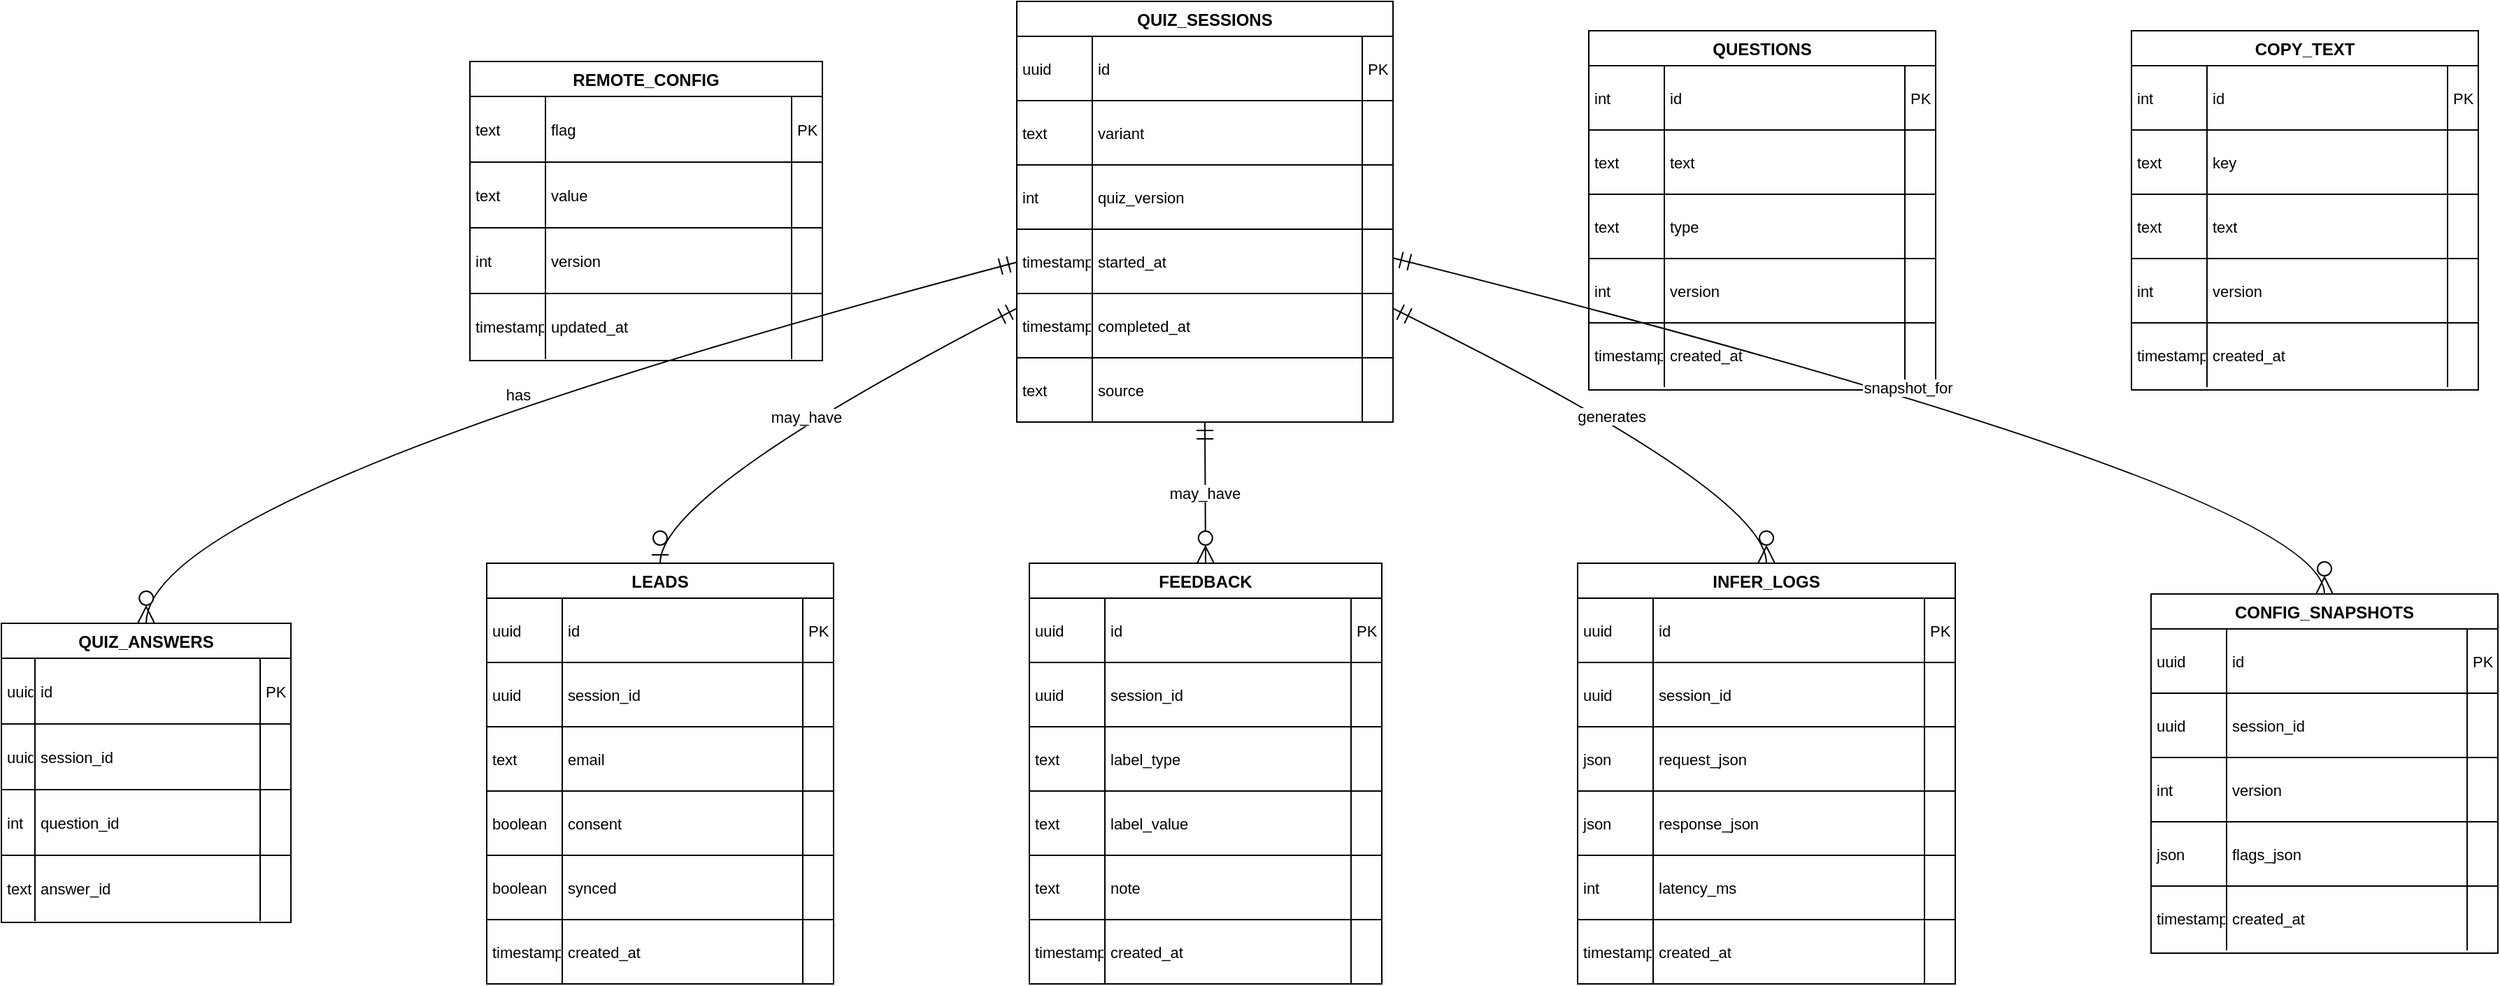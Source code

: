 <mxfile version="28.1.1">
  <diagram name="Page-1" id="tatGor_TDmOpCSjWYa6Y">
    <mxGraphModel dx="695" dy="778" grid="1" gridSize="10" guides="1" tooltips="1" connect="1" arrows="1" fold="1" page="1" pageScale="1" pageWidth="850" pageHeight="1100" math="0" shadow="0">
      <root>
        <mxCell id="0" />
        <mxCell id="1" parent="0" />
        <mxCell id="bMdoZg1PZ41E8jryX1NN-1" value="REMOTE_CONFIG" style="shape=table;startSize=25;container=1;collapsible=0;childLayout=tableLayout;fixedRows=1;rowLines=1;fontStyle=1;align=center;resizeLast=1;" vertex="1" parent="1">
          <mxGeometry x="355" y="63" width="252" height="214" as="geometry" />
        </mxCell>
        <mxCell id="bMdoZg1PZ41E8jryX1NN-2" style="shape=tableRow;horizontal=0;startSize=0;swimlaneHead=0;swimlaneBody=0;fillColor=none;collapsible=0;dropTarget=0;points=[[0,0.5],[1,0.5]];portConstraint=eastwest;top=0;left=0;right=0;bottom=0;" vertex="1" parent="bMdoZg1PZ41E8jryX1NN-1">
          <mxGeometry y="25" width="252" height="47" as="geometry" />
        </mxCell>
        <mxCell id="bMdoZg1PZ41E8jryX1NN-3" value="text" style="shape=partialRectangle;connectable=0;fillColor=none;top=0;left=0;bottom=0;right=0;align=left;spacingLeft=2;overflow=hidden;fontSize=11;" vertex="1" parent="bMdoZg1PZ41E8jryX1NN-2">
          <mxGeometry width="54" height="47" as="geometry">
            <mxRectangle width="54" height="47" as="alternateBounds" />
          </mxGeometry>
        </mxCell>
        <mxCell id="bMdoZg1PZ41E8jryX1NN-4" value="flag" style="shape=partialRectangle;connectable=0;fillColor=none;top=0;left=0;bottom=0;right=0;align=left;spacingLeft=2;overflow=hidden;fontSize=11;" vertex="1" parent="bMdoZg1PZ41E8jryX1NN-2">
          <mxGeometry x="54" width="176" height="47" as="geometry">
            <mxRectangle width="176" height="47" as="alternateBounds" />
          </mxGeometry>
        </mxCell>
        <mxCell id="bMdoZg1PZ41E8jryX1NN-5" value="PK" style="shape=partialRectangle;connectable=0;fillColor=none;top=0;left=0;bottom=0;right=0;align=left;spacingLeft=2;overflow=hidden;fontSize=11;" vertex="1" parent="bMdoZg1PZ41E8jryX1NN-2">
          <mxGeometry x="230" width="22" height="47" as="geometry">
            <mxRectangle width="22" height="47" as="alternateBounds" />
          </mxGeometry>
        </mxCell>
        <mxCell id="bMdoZg1PZ41E8jryX1NN-6" style="shape=tableRow;horizontal=0;startSize=0;swimlaneHead=0;swimlaneBody=0;fillColor=none;collapsible=0;dropTarget=0;points=[[0,0.5],[1,0.5]];portConstraint=eastwest;top=0;left=0;right=0;bottom=0;" vertex="1" parent="bMdoZg1PZ41E8jryX1NN-1">
          <mxGeometry y="72" width="252" height="47" as="geometry" />
        </mxCell>
        <mxCell id="bMdoZg1PZ41E8jryX1NN-7" value="text" style="shape=partialRectangle;connectable=0;fillColor=none;top=0;left=0;bottom=0;right=0;align=left;spacingLeft=2;overflow=hidden;fontSize=11;" vertex="1" parent="bMdoZg1PZ41E8jryX1NN-6">
          <mxGeometry width="54" height="47" as="geometry">
            <mxRectangle width="54" height="47" as="alternateBounds" />
          </mxGeometry>
        </mxCell>
        <mxCell id="bMdoZg1PZ41E8jryX1NN-8" value="value" style="shape=partialRectangle;connectable=0;fillColor=none;top=0;left=0;bottom=0;right=0;align=left;spacingLeft=2;overflow=hidden;fontSize=11;" vertex="1" parent="bMdoZg1PZ41E8jryX1NN-6">
          <mxGeometry x="54" width="176" height="47" as="geometry">
            <mxRectangle width="176" height="47" as="alternateBounds" />
          </mxGeometry>
        </mxCell>
        <mxCell id="bMdoZg1PZ41E8jryX1NN-9" value="" style="shape=partialRectangle;connectable=0;fillColor=none;top=0;left=0;bottom=0;right=0;align=left;spacingLeft=2;overflow=hidden;fontSize=11;" vertex="1" parent="bMdoZg1PZ41E8jryX1NN-6">
          <mxGeometry x="230" width="22" height="47" as="geometry">
            <mxRectangle width="22" height="47" as="alternateBounds" />
          </mxGeometry>
        </mxCell>
        <mxCell id="bMdoZg1PZ41E8jryX1NN-10" style="shape=tableRow;horizontal=0;startSize=0;swimlaneHead=0;swimlaneBody=0;fillColor=none;collapsible=0;dropTarget=0;points=[[0,0.5],[1,0.5]];portConstraint=eastwest;top=0;left=0;right=0;bottom=0;" vertex="1" parent="bMdoZg1PZ41E8jryX1NN-1">
          <mxGeometry y="119" width="252" height="47" as="geometry" />
        </mxCell>
        <mxCell id="bMdoZg1PZ41E8jryX1NN-11" value="int" style="shape=partialRectangle;connectable=0;fillColor=none;top=0;left=0;bottom=0;right=0;align=left;spacingLeft=2;overflow=hidden;fontSize=11;" vertex="1" parent="bMdoZg1PZ41E8jryX1NN-10">
          <mxGeometry width="54" height="47" as="geometry">
            <mxRectangle width="54" height="47" as="alternateBounds" />
          </mxGeometry>
        </mxCell>
        <mxCell id="bMdoZg1PZ41E8jryX1NN-12" value="version" style="shape=partialRectangle;connectable=0;fillColor=none;top=0;left=0;bottom=0;right=0;align=left;spacingLeft=2;overflow=hidden;fontSize=11;" vertex="1" parent="bMdoZg1PZ41E8jryX1NN-10">
          <mxGeometry x="54" width="176" height="47" as="geometry">
            <mxRectangle width="176" height="47" as="alternateBounds" />
          </mxGeometry>
        </mxCell>
        <mxCell id="bMdoZg1PZ41E8jryX1NN-13" value="" style="shape=partialRectangle;connectable=0;fillColor=none;top=0;left=0;bottom=0;right=0;align=left;spacingLeft=2;overflow=hidden;fontSize=11;" vertex="1" parent="bMdoZg1PZ41E8jryX1NN-10">
          <mxGeometry x="230" width="22" height="47" as="geometry">
            <mxRectangle width="22" height="47" as="alternateBounds" />
          </mxGeometry>
        </mxCell>
        <mxCell id="bMdoZg1PZ41E8jryX1NN-14" style="shape=tableRow;horizontal=0;startSize=0;swimlaneHead=0;swimlaneBody=0;fillColor=none;collapsible=0;dropTarget=0;points=[[0,0.5],[1,0.5]];portConstraint=eastwest;top=0;left=0;right=0;bottom=0;" vertex="1" parent="bMdoZg1PZ41E8jryX1NN-1">
          <mxGeometry y="166" width="252" height="47" as="geometry" />
        </mxCell>
        <mxCell id="bMdoZg1PZ41E8jryX1NN-15" value="timestamp" style="shape=partialRectangle;connectable=0;fillColor=none;top=0;left=0;bottom=0;right=0;align=left;spacingLeft=2;overflow=hidden;fontSize=11;" vertex="1" parent="bMdoZg1PZ41E8jryX1NN-14">
          <mxGeometry width="54" height="47" as="geometry">
            <mxRectangle width="54" height="47" as="alternateBounds" />
          </mxGeometry>
        </mxCell>
        <mxCell id="bMdoZg1PZ41E8jryX1NN-16" value="updated_at" style="shape=partialRectangle;connectable=0;fillColor=none;top=0;left=0;bottom=0;right=0;align=left;spacingLeft=2;overflow=hidden;fontSize=11;" vertex="1" parent="bMdoZg1PZ41E8jryX1NN-14">
          <mxGeometry x="54" width="176" height="47" as="geometry">
            <mxRectangle width="176" height="47" as="alternateBounds" />
          </mxGeometry>
        </mxCell>
        <mxCell id="bMdoZg1PZ41E8jryX1NN-17" value="" style="shape=partialRectangle;connectable=0;fillColor=none;top=0;left=0;bottom=0;right=0;align=left;spacingLeft=2;overflow=hidden;fontSize=11;" vertex="1" parent="bMdoZg1PZ41E8jryX1NN-14">
          <mxGeometry x="230" width="22" height="47" as="geometry">
            <mxRectangle width="22" height="47" as="alternateBounds" />
          </mxGeometry>
        </mxCell>
        <mxCell id="bMdoZg1PZ41E8jryX1NN-18" value="QUIZ_SESSIONS" style="shape=table;startSize=25;container=1;collapsible=0;childLayout=tableLayout;fixedRows=1;rowLines=1;fontStyle=1;align=center;resizeLast=1;" vertex="1" parent="1">
          <mxGeometry x="746" y="20" width="269" height="301" as="geometry" />
        </mxCell>
        <mxCell id="bMdoZg1PZ41E8jryX1NN-19" style="shape=tableRow;horizontal=0;startSize=0;swimlaneHead=0;swimlaneBody=0;fillColor=none;collapsible=0;dropTarget=0;points=[[0,0.5],[1,0.5]];portConstraint=eastwest;top=0;left=0;right=0;bottom=0;" vertex="1" parent="bMdoZg1PZ41E8jryX1NN-18">
          <mxGeometry y="25" width="269" height="46" as="geometry" />
        </mxCell>
        <mxCell id="bMdoZg1PZ41E8jryX1NN-20" value="uuid" style="shape=partialRectangle;connectable=0;fillColor=none;top=0;left=0;bottom=0;right=0;align=left;spacingLeft=2;overflow=hidden;fontSize=11;" vertex="1" parent="bMdoZg1PZ41E8jryX1NN-19">
          <mxGeometry width="54" height="46" as="geometry">
            <mxRectangle width="54" height="46" as="alternateBounds" />
          </mxGeometry>
        </mxCell>
        <mxCell id="bMdoZg1PZ41E8jryX1NN-21" value="id" style="shape=partialRectangle;connectable=0;fillColor=none;top=0;left=0;bottom=0;right=0;align=left;spacingLeft=2;overflow=hidden;fontSize=11;" vertex="1" parent="bMdoZg1PZ41E8jryX1NN-19">
          <mxGeometry x="54" width="193" height="46" as="geometry">
            <mxRectangle width="193" height="46" as="alternateBounds" />
          </mxGeometry>
        </mxCell>
        <mxCell id="bMdoZg1PZ41E8jryX1NN-22" value="PK" style="shape=partialRectangle;connectable=0;fillColor=none;top=0;left=0;bottom=0;right=0;align=left;spacingLeft=2;overflow=hidden;fontSize=11;" vertex="1" parent="bMdoZg1PZ41E8jryX1NN-19">
          <mxGeometry x="247" width="22" height="46" as="geometry">
            <mxRectangle width="22" height="46" as="alternateBounds" />
          </mxGeometry>
        </mxCell>
        <mxCell id="bMdoZg1PZ41E8jryX1NN-23" style="shape=tableRow;horizontal=0;startSize=0;swimlaneHead=0;swimlaneBody=0;fillColor=none;collapsible=0;dropTarget=0;points=[[0,0.5],[1,0.5]];portConstraint=eastwest;top=0;left=0;right=0;bottom=0;" vertex="1" parent="bMdoZg1PZ41E8jryX1NN-18">
          <mxGeometry y="71" width="269" height="46" as="geometry" />
        </mxCell>
        <mxCell id="bMdoZg1PZ41E8jryX1NN-24" value="text" style="shape=partialRectangle;connectable=0;fillColor=none;top=0;left=0;bottom=0;right=0;align=left;spacingLeft=2;overflow=hidden;fontSize=11;" vertex="1" parent="bMdoZg1PZ41E8jryX1NN-23">
          <mxGeometry width="54" height="46" as="geometry">
            <mxRectangle width="54" height="46" as="alternateBounds" />
          </mxGeometry>
        </mxCell>
        <mxCell id="bMdoZg1PZ41E8jryX1NN-25" value="variant" style="shape=partialRectangle;connectable=0;fillColor=none;top=0;left=0;bottom=0;right=0;align=left;spacingLeft=2;overflow=hidden;fontSize=11;" vertex="1" parent="bMdoZg1PZ41E8jryX1NN-23">
          <mxGeometry x="54" width="193" height="46" as="geometry">
            <mxRectangle width="193" height="46" as="alternateBounds" />
          </mxGeometry>
        </mxCell>
        <mxCell id="bMdoZg1PZ41E8jryX1NN-26" value="" style="shape=partialRectangle;connectable=0;fillColor=none;top=0;left=0;bottom=0;right=0;align=left;spacingLeft=2;overflow=hidden;fontSize=11;" vertex="1" parent="bMdoZg1PZ41E8jryX1NN-23">
          <mxGeometry x="247" width="22" height="46" as="geometry">
            <mxRectangle width="22" height="46" as="alternateBounds" />
          </mxGeometry>
        </mxCell>
        <mxCell id="bMdoZg1PZ41E8jryX1NN-27" style="shape=tableRow;horizontal=0;startSize=0;swimlaneHead=0;swimlaneBody=0;fillColor=none;collapsible=0;dropTarget=0;points=[[0,0.5],[1,0.5]];portConstraint=eastwest;top=0;left=0;right=0;bottom=0;" vertex="1" parent="bMdoZg1PZ41E8jryX1NN-18">
          <mxGeometry y="117" width="269" height="46" as="geometry" />
        </mxCell>
        <mxCell id="bMdoZg1PZ41E8jryX1NN-28" value="int" style="shape=partialRectangle;connectable=0;fillColor=none;top=0;left=0;bottom=0;right=0;align=left;spacingLeft=2;overflow=hidden;fontSize=11;" vertex="1" parent="bMdoZg1PZ41E8jryX1NN-27">
          <mxGeometry width="54" height="46" as="geometry">
            <mxRectangle width="54" height="46" as="alternateBounds" />
          </mxGeometry>
        </mxCell>
        <mxCell id="bMdoZg1PZ41E8jryX1NN-29" value="quiz_version" style="shape=partialRectangle;connectable=0;fillColor=none;top=0;left=0;bottom=0;right=0;align=left;spacingLeft=2;overflow=hidden;fontSize=11;" vertex="1" parent="bMdoZg1PZ41E8jryX1NN-27">
          <mxGeometry x="54" width="193" height="46" as="geometry">
            <mxRectangle width="193" height="46" as="alternateBounds" />
          </mxGeometry>
        </mxCell>
        <mxCell id="bMdoZg1PZ41E8jryX1NN-30" value="" style="shape=partialRectangle;connectable=0;fillColor=none;top=0;left=0;bottom=0;right=0;align=left;spacingLeft=2;overflow=hidden;fontSize=11;" vertex="1" parent="bMdoZg1PZ41E8jryX1NN-27">
          <mxGeometry x="247" width="22" height="46" as="geometry">
            <mxRectangle width="22" height="46" as="alternateBounds" />
          </mxGeometry>
        </mxCell>
        <mxCell id="bMdoZg1PZ41E8jryX1NN-31" style="shape=tableRow;horizontal=0;startSize=0;swimlaneHead=0;swimlaneBody=0;fillColor=none;collapsible=0;dropTarget=0;points=[[0,0.5],[1,0.5]];portConstraint=eastwest;top=0;left=0;right=0;bottom=0;" vertex="1" parent="bMdoZg1PZ41E8jryX1NN-18">
          <mxGeometry y="163" width="269" height="46" as="geometry" />
        </mxCell>
        <mxCell id="bMdoZg1PZ41E8jryX1NN-32" value="timestamp" style="shape=partialRectangle;connectable=0;fillColor=none;top=0;left=0;bottom=0;right=0;align=left;spacingLeft=2;overflow=hidden;fontSize=11;" vertex="1" parent="bMdoZg1PZ41E8jryX1NN-31">
          <mxGeometry width="54" height="46" as="geometry">
            <mxRectangle width="54" height="46" as="alternateBounds" />
          </mxGeometry>
        </mxCell>
        <mxCell id="bMdoZg1PZ41E8jryX1NN-33" value="started_at" style="shape=partialRectangle;connectable=0;fillColor=none;top=0;left=0;bottom=0;right=0;align=left;spacingLeft=2;overflow=hidden;fontSize=11;" vertex="1" parent="bMdoZg1PZ41E8jryX1NN-31">
          <mxGeometry x="54" width="193" height="46" as="geometry">
            <mxRectangle width="193" height="46" as="alternateBounds" />
          </mxGeometry>
        </mxCell>
        <mxCell id="bMdoZg1PZ41E8jryX1NN-34" value="" style="shape=partialRectangle;connectable=0;fillColor=none;top=0;left=0;bottom=0;right=0;align=left;spacingLeft=2;overflow=hidden;fontSize=11;" vertex="1" parent="bMdoZg1PZ41E8jryX1NN-31">
          <mxGeometry x="247" width="22" height="46" as="geometry">
            <mxRectangle width="22" height="46" as="alternateBounds" />
          </mxGeometry>
        </mxCell>
        <mxCell id="bMdoZg1PZ41E8jryX1NN-35" style="shape=tableRow;horizontal=0;startSize=0;swimlaneHead=0;swimlaneBody=0;fillColor=none;collapsible=0;dropTarget=0;points=[[0,0.5],[1,0.5]];portConstraint=eastwest;top=0;left=0;right=0;bottom=0;" vertex="1" parent="bMdoZg1PZ41E8jryX1NN-18">
          <mxGeometry y="209" width="269" height="46" as="geometry" />
        </mxCell>
        <mxCell id="bMdoZg1PZ41E8jryX1NN-36" value="timestamp" style="shape=partialRectangle;connectable=0;fillColor=none;top=0;left=0;bottom=0;right=0;align=left;spacingLeft=2;overflow=hidden;fontSize=11;" vertex="1" parent="bMdoZg1PZ41E8jryX1NN-35">
          <mxGeometry width="54" height="46" as="geometry">
            <mxRectangle width="54" height="46" as="alternateBounds" />
          </mxGeometry>
        </mxCell>
        <mxCell id="bMdoZg1PZ41E8jryX1NN-37" value="completed_at" style="shape=partialRectangle;connectable=0;fillColor=none;top=0;left=0;bottom=0;right=0;align=left;spacingLeft=2;overflow=hidden;fontSize=11;" vertex="1" parent="bMdoZg1PZ41E8jryX1NN-35">
          <mxGeometry x="54" width="193" height="46" as="geometry">
            <mxRectangle width="193" height="46" as="alternateBounds" />
          </mxGeometry>
        </mxCell>
        <mxCell id="bMdoZg1PZ41E8jryX1NN-38" value="" style="shape=partialRectangle;connectable=0;fillColor=none;top=0;left=0;bottom=0;right=0;align=left;spacingLeft=2;overflow=hidden;fontSize=11;" vertex="1" parent="bMdoZg1PZ41E8jryX1NN-35">
          <mxGeometry x="247" width="22" height="46" as="geometry">
            <mxRectangle width="22" height="46" as="alternateBounds" />
          </mxGeometry>
        </mxCell>
        <mxCell id="bMdoZg1PZ41E8jryX1NN-39" style="shape=tableRow;horizontal=0;startSize=0;swimlaneHead=0;swimlaneBody=0;fillColor=none;collapsible=0;dropTarget=0;points=[[0,0.5],[1,0.5]];portConstraint=eastwest;top=0;left=0;right=0;bottom=0;" vertex="1" parent="bMdoZg1PZ41E8jryX1NN-18">
          <mxGeometry y="255" width="269" height="46" as="geometry" />
        </mxCell>
        <mxCell id="bMdoZg1PZ41E8jryX1NN-40" value="text" style="shape=partialRectangle;connectable=0;fillColor=none;top=0;left=0;bottom=0;right=0;align=left;spacingLeft=2;overflow=hidden;fontSize=11;" vertex="1" parent="bMdoZg1PZ41E8jryX1NN-39">
          <mxGeometry width="54" height="46" as="geometry">
            <mxRectangle width="54" height="46" as="alternateBounds" />
          </mxGeometry>
        </mxCell>
        <mxCell id="bMdoZg1PZ41E8jryX1NN-41" value="source" style="shape=partialRectangle;connectable=0;fillColor=none;top=0;left=0;bottom=0;right=0;align=left;spacingLeft=2;overflow=hidden;fontSize=11;" vertex="1" parent="bMdoZg1PZ41E8jryX1NN-39">
          <mxGeometry x="54" width="193" height="46" as="geometry">
            <mxRectangle width="193" height="46" as="alternateBounds" />
          </mxGeometry>
        </mxCell>
        <mxCell id="bMdoZg1PZ41E8jryX1NN-42" value="" style="shape=partialRectangle;connectable=0;fillColor=none;top=0;left=0;bottom=0;right=0;align=left;spacingLeft=2;overflow=hidden;fontSize=11;" vertex="1" parent="bMdoZg1PZ41E8jryX1NN-39">
          <mxGeometry x="247" width="22" height="46" as="geometry">
            <mxRectangle width="22" height="46" as="alternateBounds" />
          </mxGeometry>
        </mxCell>
        <mxCell id="bMdoZg1PZ41E8jryX1NN-43" value="CONFIG_SNAPSHOTS" style="shape=table;startSize=25;container=1;collapsible=0;childLayout=tableLayout;fixedRows=1;rowLines=1;fontStyle=1;align=center;resizeLast=1;" vertex="1" parent="1">
          <mxGeometry x="1557" y="444" width="248" height="257" as="geometry" />
        </mxCell>
        <mxCell id="bMdoZg1PZ41E8jryX1NN-44" style="shape=tableRow;horizontal=0;startSize=0;swimlaneHead=0;swimlaneBody=0;fillColor=none;collapsible=0;dropTarget=0;points=[[0,0.5],[1,0.5]];portConstraint=eastwest;top=0;left=0;right=0;bottom=0;" vertex="1" parent="bMdoZg1PZ41E8jryX1NN-43">
          <mxGeometry y="25" width="248" height="46" as="geometry" />
        </mxCell>
        <mxCell id="bMdoZg1PZ41E8jryX1NN-45" value="uuid" style="shape=partialRectangle;connectable=0;fillColor=none;top=0;left=0;bottom=0;right=0;align=left;spacingLeft=2;overflow=hidden;fontSize=11;" vertex="1" parent="bMdoZg1PZ41E8jryX1NN-44">
          <mxGeometry width="54" height="46" as="geometry">
            <mxRectangle width="54" height="46" as="alternateBounds" />
          </mxGeometry>
        </mxCell>
        <mxCell id="bMdoZg1PZ41E8jryX1NN-46" value="id" style="shape=partialRectangle;connectable=0;fillColor=none;top=0;left=0;bottom=0;right=0;align=left;spacingLeft=2;overflow=hidden;fontSize=11;" vertex="1" parent="bMdoZg1PZ41E8jryX1NN-44">
          <mxGeometry x="54" width="172" height="46" as="geometry">
            <mxRectangle width="172" height="46" as="alternateBounds" />
          </mxGeometry>
        </mxCell>
        <mxCell id="bMdoZg1PZ41E8jryX1NN-47" value="PK" style="shape=partialRectangle;connectable=0;fillColor=none;top=0;left=0;bottom=0;right=0;align=left;spacingLeft=2;overflow=hidden;fontSize=11;" vertex="1" parent="bMdoZg1PZ41E8jryX1NN-44">
          <mxGeometry x="226" width="22" height="46" as="geometry">
            <mxRectangle width="22" height="46" as="alternateBounds" />
          </mxGeometry>
        </mxCell>
        <mxCell id="bMdoZg1PZ41E8jryX1NN-48" style="shape=tableRow;horizontal=0;startSize=0;swimlaneHead=0;swimlaneBody=0;fillColor=none;collapsible=0;dropTarget=0;points=[[0,0.5],[1,0.5]];portConstraint=eastwest;top=0;left=0;right=0;bottom=0;" vertex="1" parent="bMdoZg1PZ41E8jryX1NN-43">
          <mxGeometry y="71" width="248" height="46" as="geometry" />
        </mxCell>
        <mxCell id="bMdoZg1PZ41E8jryX1NN-49" value="uuid" style="shape=partialRectangle;connectable=0;fillColor=none;top=0;left=0;bottom=0;right=0;align=left;spacingLeft=2;overflow=hidden;fontSize=11;" vertex="1" parent="bMdoZg1PZ41E8jryX1NN-48">
          <mxGeometry width="54" height="46" as="geometry">
            <mxRectangle width="54" height="46" as="alternateBounds" />
          </mxGeometry>
        </mxCell>
        <mxCell id="bMdoZg1PZ41E8jryX1NN-50" value="session_id" style="shape=partialRectangle;connectable=0;fillColor=none;top=0;left=0;bottom=0;right=0;align=left;spacingLeft=2;overflow=hidden;fontSize=11;" vertex="1" parent="bMdoZg1PZ41E8jryX1NN-48">
          <mxGeometry x="54" width="172" height="46" as="geometry">
            <mxRectangle width="172" height="46" as="alternateBounds" />
          </mxGeometry>
        </mxCell>
        <mxCell id="bMdoZg1PZ41E8jryX1NN-51" value="" style="shape=partialRectangle;connectable=0;fillColor=none;top=0;left=0;bottom=0;right=0;align=left;spacingLeft=2;overflow=hidden;fontSize=11;" vertex="1" parent="bMdoZg1PZ41E8jryX1NN-48">
          <mxGeometry x="226" width="22" height="46" as="geometry">
            <mxRectangle width="22" height="46" as="alternateBounds" />
          </mxGeometry>
        </mxCell>
        <mxCell id="bMdoZg1PZ41E8jryX1NN-52" style="shape=tableRow;horizontal=0;startSize=0;swimlaneHead=0;swimlaneBody=0;fillColor=none;collapsible=0;dropTarget=0;points=[[0,0.5],[1,0.5]];portConstraint=eastwest;top=0;left=0;right=0;bottom=0;" vertex="1" parent="bMdoZg1PZ41E8jryX1NN-43">
          <mxGeometry y="117" width="248" height="46" as="geometry" />
        </mxCell>
        <mxCell id="bMdoZg1PZ41E8jryX1NN-53" value="int" style="shape=partialRectangle;connectable=0;fillColor=none;top=0;left=0;bottom=0;right=0;align=left;spacingLeft=2;overflow=hidden;fontSize=11;" vertex="1" parent="bMdoZg1PZ41E8jryX1NN-52">
          <mxGeometry width="54" height="46" as="geometry">
            <mxRectangle width="54" height="46" as="alternateBounds" />
          </mxGeometry>
        </mxCell>
        <mxCell id="bMdoZg1PZ41E8jryX1NN-54" value="version" style="shape=partialRectangle;connectable=0;fillColor=none;top=0;left=0;bottom=0;right=0;align=left;spacingLeft=2;overflow=hidden;fontSize=11;" vertex="1" parent="bMdoZg1PZ41E8jryX1NN-52">
          <mxGeometry x="54" width="172" height="46" as="geometry">
            <mxRectangle width="172" height="46" as="alternateBounds" />
          </mxGeometry>
        </mxCell>
        <mxCell id="bMdoZg1PZ41E8jryX1NN-55" value="" style="shape=partialRectangle;connectable=0;fillColor=none;top=0;left=0;bottom=0;right=0;align=left;spacingLeft=2;overflow=hidden;fontSize=11;" vertex="1" parent="bMdoZg1PZ41E8jryX1NN-52">
          <mxGeometry x="226" width="22" height="46" as="geometry">
            <mxRectangle width="22" height="46" as="alternateBounds" />
          </mxGeometry>
        </mxCell>
        <mxCell id="bMdoZg1PZ41E8jryX1NN-56" style="shape=tableRow;horizontal=0;startSize=0;swimlaneHead=0;swimlaneBody=0;fillColor=none;collapsible=0;dropTarget=0;points=[[0,0.5],[1,0.5]];portConstraint=eastwest;top=0;left=0;right=0;bottom=0;" vertex="1" parent="bMdoZg1PZ41E8jryX1NN-43">
          <mxGeometry y="163" width="248" height="46" as="geometry" />
        </mxCell>
        <mxCell id="bMdoZg1PZ41E8jryX1NN-57" value="json" style="shape=partialRectangle;connectable=0;fillColor=none;top=0;left=0;bottom=0;right=0;align=left;spacingLeft=2;overflow=hidden;fontSize=11;" vertex="1" parent="bMdoZg1PZ41E8jryX1NN-56">
          <mxGeometry width="54" height="46" as="geometry">
            <mxRectangle width="54" height="46" as="alternateBounds" />
          </mxGeometry>
        </mxCell>
        <mxCell id="bMdoZg1PZ41E8jryX1NN-58" value="flags_json" style="shape=partialRectangle;connectable=0;fillColor=none;top=0;left=0;bottom=0;right=0;align=left;spacingLeft=2;overflow=hidden;fontSize=11;" vertex="1" parent="bMdoZg1PZ41E8jryX1NN-56">
          <mxGeometry x="54" width="172" height="46" as="geometry">
            <mxRectangle width="172" height="46" as="alternateBounds" />
          </mxGeometry>
        </mxCell>
        <mxCell id="bMdoZg1PZ41E8jryX1NN-59" value="" style="shape=partialRectangle;connectable=0;fillColor=none;top=0;left=0;bottom=0;right=0;align=left;spacingLeft=2;overflow=hidden;fontSize=11;" vertex="1" parent="bMdoZg1PZ41E8jryX1NN-56">
          <mxGeometry x="226" width="22" height="46" as="geometry">
            <mxRectangle width="22" height="46" as="alternateBounds" />
          </mxGeometry>
        </mxCell>
        <mxCell id="bMdoZg1PZ41E8jryX1NN-60" style="shape=tableRow;horizontal=0;startSize=0;swimlaneHead=0;swimlaneBody=0;fillColor=none;collapsible=0;dropTarget=0;points=[[0,0.5],[1,0.5]];portConstraint=eastwest;top=0;left=0;right=0;bottom=0;" vertex="1" parent="bMdoZg1PZ41E8jryX1NN-43">
          <mxGeometry y="209" width="248" height="46" as="geometry" />
        </mxCell>
        <mxCell id="bMdoZg1PZ41E8jryX1NN-61" value="timestamp" style="shape=partialRectangle;connectable=0;fillColor=none;top=0;left=0;bottom=0;right=0;align=left;spacingLeft=2;overflow=hidden;fontSize=11;" vertex="1" parent="bMdoZg1PZ41E8jryX1NN-60">
          <mxGeometry width="54" height="46" as="geometry">
            <mxRectangle width="54" height="46" as="alternateBounds" />
          </mxGeometry>
        </mxCell>
        <mxCell id="bMdoZg1PZ41E8jryX1NN-62" value="created_at" style="shape=partialRectangle;connectable=0;fillColor=none;top=0;left=0;bottom=0;right=0;align=left;spacingLeft=2;overflow=hidden;fontSize=11;" vertex="1" parent="bMdoZg1PZ41E8jryX1NN-60">
          <mxGeometry x="54" width="172" height="46" as="geometry">
            <mxRectangle width="172" height="46" as="alternateBounds" />
          </mxGeometry>
        </mxCell>
        <mxCell id="bMdoZg1PZ41E8jryX1NN-63" value="" style="shape=partialRectangle;connectable=0;fillColor=none;top=0;left=0;bottom=0;right=0;align=left;spacingLeft=2;overflow=hidden;fontSize=11;" vertex="1" parent="bMdoZg1PZ41E8jryX1NN-60">
          <mxGeometry x="226" width="22" height="46" as="geometry">
            <mxRectangle width="22" height="46" as="alternateBounds" />
          </mxGeometry>
        </mxCell>
        <mxCell id="bMdoZg1PZ41E8jryX1NN-64" value="FEEDBACK" style="shape=table;startSize=25;container=1;collapsible=0;childLayout=tableLayout;fixedRows=1;rowLines=1;fontStyle=1;align=center;resizeLast=1;" vertex="1" parent="1">
          <mxGeometry x="755" y="422" width="252" height="301" as="geometry" />
        </mxCell>
        <mxCell id="bMdoZg1PZ41E8jryX1NN-65" style="shape=tableRow;horizontal=0;startSize=0;swimlaneHead=0;swimlaneBody=0;fillColor=none;collapsible=0;dropTarget=0;points=[[0,0.5],[1,0.5]];portConstraint=eastwest;top=0;left=0;right=0;bottom=0;" vertex="1" parent="bMdoZg1PZ41E8jryX1NN-64">
          <mxGeometry y="25" width="252" height="46" as="geometry" />
        </mxCell>
        <mxCell id="bMdoZg1PZ41E8jryX1NN-66" value="uuid" style="shape=partialRectangle;connectable=0;fillColor=none;top=0;left=0;bottom=0;right=0;align=left;spacingLeft=2;overflow=hidden;fontSize=11;" vertex="1" parent="bMdoZg1PZ41E8jryX1NN-65">
          <mxGeometry width="54" height="46" as="geometry">
            <mxRectangle width="54" height="46" as="alternateBounds" />
          </mxGeometry>
        </mxCell>
        <mxCell id="bMdoZg1PZ41E8jryX1NN-67" value="id" style="shape=partialRectangle;connectable=0;fillColor=none;top=0;left=0;bottom=0;right=0;align=left;spacingLeft=2;overflow=hidden;fontSize=11;" vertex="1" parent="bMdoZg1PZ41E8jryX1NN-65">
          <mxGeometry x="54" width="176" height="46" as="geometry">
            <mxRectangle width="176" height="46" as="alternateBounds" />
          </mxGeometry>
        </mxCell>
        <mxCell id="bMdoZg1PZ41E8jryX1NN-68" value="PK" style="shape=partialRectangle;connectable=0;fillColor=none;top=0;left=0;bottom=0;right=0;align=left;spacingLeft=2;overflow=hidden;fontSize=11;" vertex="1" parent="bMdoZg1PZ41E8jryX1NN-65">
          <mxGeometry x="230" width="22" height="46" as="geometry">
            <mxRectangle width="22" height="46" as="alternateBounds" />
          </mxGeometry>
        </mxCell>
        <mxCell id="bMdoZg1PZ41E8jryX1NN-69" style="shape=tableRow;horizontal=0;startSize=0;swimlaneHead=0;swimlaneBody=0;fillColor=none;collapsible=0;dropTarget=0;points=[[0,0.5],[1,0.5]];portConstraint=eastwest;top=0;left=0;right=0;bottom=0;" vertex="1" parent="bMdoZg1PZ41E8jryX1NN-64">
          <mxGeometry y="71" width="252" height="46" as="geometry" />
        </mxCell>
        <mxCell id="bMdoZg1PZ41E8jryX1NN-70" value="uuid" style="shape=partialRectangle;connectable=0;fillColor=none;top=0;left=0;bottom=0;right=0;align=left;spacingLeft=2;overflow=hidden;fontSize=11;" vertex="1" parent="bMdoZg1PZ41E8jryX1NN-69">
          <mxGeometry width="54" height="46" as="geometry">
            <mxRectangle width="54" height="46" as="alternateBounds" />
          </mxGeometry>
        </mxCell>
        <mxCell id="bMdoZg1PZ41E8jryX1NN-71" value="session_id" style="shape=partialRectangle;connectable=0;fillColor=none;top=0;left=0;bottom=0;right=0;align=left;spacingLeft=2;overflow=hidden;fontSize=11;" vertex="1" parent="bMdoZg1PZ41E8jryX1NN-69">
          <mxGeometry x="54" width="176" height="46" as="geometry">
            <mxRectangle width="176" height="46" as="alternateBounds" />
          </mxGeometry>
        </mxCell>
        <mxCell id="bMdoZg1PZ41E8jryX1NN-72" value="" style="shape=partialRectangle;connectable=0;fillColor=none;top=0;left=0;bottom=0;right=0;align=left;spacingLeft=2;overflow=hidden;fontSize=11;" vertex="1" parent="bMdoZg1PZ41E8jryX1NN-69">
          <mxGeometry x="230" width="22" height="46" as="geometry">
            <mxRectangle width="22" height="46" as="alternateBounds" />
          </mxGeometry>
        </mxCell>
        <mxCell id="bMdoZg1PZ41E8jryX1NN-73" style="shape=tableRow;horizontal=0;startSize=0;swimlaneHead=0;swimlaneBody=0;fillColor=none;collapsible=0;dropTarget=0;points=[[0,0.5],[1,0.5]];portConstraint=eastwest;top=0;left=0;right=0;bottom=0;" vertex="1" parent="bMdoZg1PZ41E8jryX1NN-64">
          <mxGeometry y="117" width="252" height="46" as="geometry" />
        </mxCell>
        <mxCell id="bMdoZg1PZ41E8jryX1NN-74" value="text" style="shape=partialRectangle;connectable=0;fillColor=none;top=0;left=0;bottom=0;right=0;align=left;spacingLeft=2;overflow=hidden;fontSize=11;" vertex="1" parent="bMdoZg1PZ41E8jryX1NN-73">
          <mxGeometry width="54" height="46" as="geometry">
            <mxRectangle width="54" height="46" as="alternateBounds" />
          </mxGeometry>
        </mxCell>
        <mxCell id="bMdoZg1PZ41E8jryX1NN-75" value="label_type" style="shape=partialRectangle;connectable=0;fillColor=none;top=0;left=0;bottom=0;right=0;align=left;spacingLeft=2;overflow=hidden;fontSize=11;" vertex="1" parent="bMdoZg1PZ41E8jryX1NN-73">
          <mxGeometry x="54" width="176" height="46" as="geometry">
            <mxRectangle width="176" height="46" as="alternateBounds" />
          </mxGeometry>
        </mxCell>
        <mxCell id="bMdoZg1PZ41E8jryX1NN-76" value="" style="shape=partialRectangle;connectable=0;fillColor=none;top=0;left=0;bottom=0;right=0;align=left;spacingLeft=2;overflow=hidden;fontSize=11;" vertex="1" parent="bMdoZg1PZ41E8jryX1NN-73">
          <mxGeometry x="230" width="22" height="46" as="geometry">
            <mxRectangle width="22" height="46" as="alternateBounds" />
          </mxGeometry>
        </mxCell>
        <mxCell id="bMdoZg1PZ41E8jryX1NN-77" style="shape=tableRow;horizontal=0;startSize=0;swimlaneHead=0;swimlaneBody=0;fillColor=none;collapsible=0;dropTarget=0;points=[[0,0.5],[1,0.5]];portConstraint=eastwest;top=0;left=0;right=0;bottom=0;" vertex="1" parent="bMdoZg1PZ41E8jryX1NN-64">
          <mxGeometry y="163" width="252" height="46" as="geometry" />
        </mxCell>
        <mxCell id="bMdoZg1PZ41E8jryX1NN-78" value="text" style="shape=partialRectangle;connectable=0;fillColor=none;top=0;left=0;bottom=0;right=0;align=left;spacingLeft=2;overflow=hidden;fontSize=11;" vertex="1" parent="bMdoZg1PZ41E8jryX1NN-77">
          <mxGeometry width="54" height="46" as="geometry">
            <mxRectangle width="54" height="46" as="alternateBounds" />
          </mxGeometry>
        </mxCell>
        <mxCell id="bMdoZg1PZ41E8jryX1NN-79" value="label_value" style="shape=partialRectangle;connectable=0;fillColor=none;top=0;left=0;bottom=0;right=0;align=left;spacingLeft=2;overflow=hidden;fontSize=11;" vertex="1" parent="bMdoZg1PZ41E8jryX1NN-77">
          <mxGeometry x="54" width="176" height="46" as="geometry">
            <mxRectangle width="176" height="46" as="alternateBounds" />
          </mxGeometry>
        </mxCell>
        <mxCell id="bMdoZg1PZ41E8jryX1NN-80" value="" style="shape=partialRectangle;connectable=0;fillColor=none;top=0;left=0;bottom=0;right=0;align=left;spacingLeft=2;overflow=hidden;fontSize=11;" vertex="1" parent="bMdoZg1PZ41E8jryX1NN-77">
          <mxGeometry x="230" width="22" height="46" as="geometry">
            <mxRectangle width="22" height="46" as="alternateBounds" />
          </mxGeometry>
        </mxCell>
        <mxCell id="bMdoZg1PZ41E8jryX1NN-81" style="shape=tableRow;horizontal=0;startSize=0;swimlaneHead=0;swimlaneBody=0;fillColor=none;collapsible=0;dropTarget=0;points=[[0,0.5],[1,0.5]];portConstraint=eastwest;top=0;left=0;right=0;bottom=0;" vertex="1" parent="bMdoZg1PZ41E8jryX1NN-64">
          <mxGeometry y="209" width="252" height="46" as="geometry" />
        </mxCell>
        <mxCell id="bMdoZg1PZ41E8jryX1NN-82" value="text" style="shape=partialRectangle;connectable=0;fillColor=none;top=0;left=0;bottom=0;right=0;align=left;spacingLeft=2;overflow=hidden;fontSize=11;" vertex="1" parent="bMdoZg1PZ41E8jryX1NN-81">
          <mxGeometry width="54" height="46" as="geometry">
            <mxRectangle width="54" height="46" as="alternateBounds" />
          </mxGeometry>
        </mxCell>
        <mxCell id="bMdoZg1PZ41E8jryX1NN-83" value="note" style="shape=partialRectangle;connectable=0;fillColor=none;top=0;left=0;bottom=0;right=0;align=left;spacingLeft=2;overflow=hidden;fontSize=11;" vertex="1" parent="bMdoZg1PZ41E8jryX1NN-81">
          <mxGeometry x="54" width="176" height="46" as="geometry">
            <mxRectangle width="176" height="46" as="alternateBounds" />
          </mxGeometry>
        </mxCell>
        <mxCell id="bMdoZg1PZ41E8jryX1NN-84" value="" style="shape=partialRectangle;connectable=0;fillColor=none;top=0;left=0;bottom=0;right=0;align=left;spacingLeft=2;overflow=hidden;fontSize=11;" vertex="1" parent="bMdoZg1PZ41E8jryX1NN-81">
          <mxGeometry x="230" width="22" height="46" as="geometry">
            <mxRectangle width="22" height="46" as="alternateBounds" />
          </mxGeometry>
        </mxCell>
        <mxCell id="bMdoZg1PZ41E8jryX1NN-85" style="shape=tableRow;horizontal=0;startSize=0;swimlaneHead=0;swimlaneBody=0;fillColor=none;collapsible=0;dropTarget=0;points=[[0,0.5],[1,0.5]];portConstraint=eastwest;top=0;left=0;right=0;bottom=0;" vertex="1" parent="bMdoZg1PZ41E8jryX1NN-64">
          <mxGeometry y="255" width="252" height="46" as="geometry" />
        </mxCell>
        <mxCell id="bMdoZg1PZ41E8jryX1NN-86" value="timestamp" style="shape=partialRectangle;connectable=0;fillColor=none;top=0;left=0;bottom=0;right=0;align=left;spacingLeft=2;overflow=hidden;fontSize=11;" vertex="1" parent="bMdoZg1PZ41E8jryX1NN-85">
          <mxGeometry width="54" height="46" as="geometry">
            <mxRectangle width="54" height="46" as="alternateBounds" />
          </mxGeometry>
        </mxCell>
        <mxCell id="bMdoZg1PZ41E8jryX1NN-87" value="created_at" style="shape=partialRectangle;connectable=0;fillColor=none;top=0;left=0;bottom=0;right=0;align=left;spacingLeft=2;overflow=hidden;fontSize=11;" vertex="1" parent="bMdoZg1PZ41E8jryX1NN-85">
          <mxGeometry x="54" width="176" height="46" as="geometry">
            <mxRectangle width="176" height="46" as="alternateBounds" />
          </mxGeometry>
        </mxCell>
        <mxCell id="bMdoZg1PZ41E8jryX1NN-88" value="" style="shape=partialRectangle;connectable=0;fillColor=none;top=0;left=0;bottom=0;right=0;align=left;spacingLeft=2;overflow=hidden;fontSize=11;" vertex="1" parent="bMdoZg1PZ41E8jryX1NN-85">
          <mxGeometry x="230" width="22" height="46" as="geometry">
            <mxRectangle width="22" height="46" as="alternateBounds" />
          </mxGeometry>
        </mxCell>
        <mxCell id="bMdoZg1PZ41E8jryX1NN-89" value="INFER_LOGS" style="shape=table;startSize=25;container=1;collapsible=0;childLayout=tableLayout;fixedRows=1;rowLines=1;fontStyle=1;align=center;resizeLast=1;" vertex="1" parent="1">
          <mxGeometry x="1147" y="422" width="270" height="301" as="geometry" />
        </mxCell>
        <mxCell id="bMdoZg1PZ41E8jryX1NN-90" style="shape=tableRow;horizontal=0;startSize=0;swimlaneHead=0;swimlaneBody=0;fillColor=none;collapsible=0;dropTarget=0;points=[[0,0.5],[1,0.5]];portConstraint=eastwest;top=0;left=0;right=0;bottom=0;" vertex="1" parent="bMdoZg1PZ41E8jryX1NN-89">
          <mxGeometry y="25" width="270" height="46" as="geometry" />
        </mxCell>
        <mxCell id="bMdoZg1PZ41E8jryX1NN-91" value="uuid" style="shape=partialRectangle;connectable=0;fillColor=none;top=0;left=0;bottom=0;right=0;align=left;spacingLeft=2;overflow=hidden;fontSize=11;" vertex="1" parent="bMdoZg1PZ41E8jryX1NN-90">
          <mxGeometry width="54" height="46" as="geometry">
            <mxRectangle width="54" height="46" as="alternateBounds" />
          </mxGeometry>
        </mxCell>
        <mxCell id="bMdoZg1PZ41E8jryX1NN-92" value="id" style="shape=partialRectangle;connectable=0;fillColor=none;top=0;left=0;bottom=0;right=0;align=left;spacingLeft=2;overflow=hidden;fontSize=11;" vertex="1" parent="bMdoZg1PZ41E8jryX1NN-90">
          <mxGeometry x="54" width="194" height="46" as="geometry">
            <mxRectangle width="194" height="46" as="alternateBounds" />
          </mxGeometry>
        </mxCell>
        <mxCell id="bMdoZg1PZ41E8jryX1NN-93" value="PK" style="shape=partialRectangle;connectable=0;fillColor=none;top=0;left=0;bottom=0;right=0;align=left;spacingLeft=2;overflow=hidden;fontSize=11;" vertex="1" parent="bMdoZg1PZ41E8jryX1NN-90">
          <mxGeometry x="248" width="22" height="46" as="geometry">
            <mxRectangle width="22" height="46" as="alternateBounds" />
          </mxGeometry>
        </mxCell>
        <mxCell id="bMdoZg1PZ41E8jryX1NN-94" style="shape=tableRow;horizontal=0;startSize=0;swimlaneHead=0;swimlaneBody=0;fillColor=none;collapsible=0;dropTarget=0;points=[[0,0.5],[1,0.5]];portConstraint=eastwest;top=0;left=0;right=0;bottom=0;" vertex="1" parent="bMdoZg1PZ41E8jryX1NN-89">
          <mxGeometry y="71" width="270" height="46" as="geometry" />
        </mxCell>
        <mxCell id="bMdoZg1PZ41E8jryX1NN-95" value="uuid" style="shape=partialRectangle;connectable=0;fillColor=none;top=0;left=0;bottom=0;right=0;align=left;spacingLeft=2;overflow=hidden;fontSize=11;" vertex="1" parent="bMdoZg1PZ41E8jryX1NN-94">
          <mxGeometry width="54" height="46" as="geometry">
            <mxRectangle width="54" height="46" as="alternateBounds" />
          </mxGeometry>
        </mxCell>
        <mxCell id="bMdoZg1PZ41E8jryX1NN-96" value="session_id" style="shape=partialRectangle;connectable=0;fillColor=none;top=0;left=0;bottom=0;right=0;align=left;spacingLeft=2;overflow=hidden;fontSize=11;" vertex="1" parent="bMdoZg1PZ41E8jryX1NN-94">
          <mxGeometry x="54" width="194" height="46" as="geometry">
            <mxRectangle width="194" height="46" as="alternateBounds" />
          </mxGeometry>
        </mxCell>
        <mxCell id="bMdoZg1PZ41E8jryX1NN-97" value="" style="shape=partialRectangle;connectable=0;fillColor=none;top=0;left=0;bottom=0;right=0;align=left;spacingLeft=2;overflow=hidden;fontSize=11;" vertex="1" parent="bMdoZg1PZ41E8jryX1NN-94">
          <mxGeometry x="248" width="22" height="46" as="geometry">
            <mxRectangle width="22" height="46" as="alternateBounds" />
          </mxGeometry>
        </mxCell>
        <mxCell id="bMdoZg1PZ41E8jryX1NN-98" style="shape=tableRow;horizontal=0;startSize=0;swimlaneHead=0;swimlaneBody=0;fillColor=none;collapsible=0;dropTarget=0;points=[[0,0.5],[1,0.5]];portConstraint=eastwest;top=0;left=0;right=0;bottom=0;" vertex="1" parent="bMdoZg1PZ41E8jryX1NN-89">
          <mxGeometry y="117" width="270" height="46" as="geometry" />
        </mxCell>
        <mxCell id="bMdoZg1PZ41E8jryX1NN-99" value="json" style="shape=partialRectangle;connectable=0;fillColor=none;top=0;left=0;bottom=0;right=0;align=left;spacingLeft=2;overflow=hidden;fontSize=11;" vertex="1" parent="bMdoZg1PZ41E8jryX1NN-98">
          <mxGeometry width="54" height="46" as="geometry">
            <mxRectangle width="54" height="46" as="alternateBounds" />
          </mxGeometry>
        </mxCell>
        <mxCell id="bMdoZg1PZ41E8jryX1NN-100" value="request_json" style="shape=partialRectangle;connectable=0;fillColor=none;top=0;left=0;bottom=0;right=0;align=left;spacingLeft=2;overflow=hidden;fontSize=11;" vertex="1" parent="bMdoZg1PZ41E8jryX1NN-98">
          <mxGeometry x="54" width="194" height="46" as="geometry">
            <mxRectangle width="194" height="46" as="alternateBounds" />
          </mxGeometry>
        </mxCell>
        <mxCell id="bMdoZg1PZ41E8jryX1NN-101" value="" style="shape=partialRectangle;connectable=0;fillColor=none;top=0;left=0;bottom=0;right=0;align=left;spacingLeft=2;overflow=hidden;fontSize=11;" vertex="1" parent="bMdoZg1PZ41E8jryX1NN-98">
          <mxGeometry x="248" width="22" height="46" as="geometry">
            <mxRectangle width="22" height="46" as="alternateBounds" />
          </mxGeometry>
        </mxCell>
        <mxCell id="bMdoZg1PZ41E8jryX1NN-102" style="shape=tableRow;horizontal=0;startSize=0;swimlaneHead=0;swimlaneBody=0;fillColor=none;collapsible=0;dropTarget=0;points=[[0,0.5],[1,0.5]];portConstraint=eastwest;top=0;left=0;right=0;bottom=0;" vertex="1" parent="bMdoZg1PZ41E8jryX1NN-89">
          <mxGeometry y="163" width="270" height="46" as="geometry" />
        </mxCell>
        <mxCell id="bMdoZg1PZ41E8jryX1NN-103" value="json" style="shape=partialRectangle;connectable=0;fillColor=none;top=0;left=0;bottom=0;right=0;align=left;spacingLeft=2;overflow=hidden;fontSize=11;" vertex="1" parent="bMdoZg1PZ41E8jryX1NN-102">
          <mxGeometry width="54" height="46" as="geometry">
            <mxRectangle width="54" height="46" as="alternateBounds" />
          </mxGeometry>
        </mxCell>
        <mxCell id="bMdoZg1PZ41E8jryX1NN-104" value="response_json" style="shape=partialRectangle;connectable=0;fillColor=none;top=0;left=0;bottom=0;right=0;align=left;spacingLeft=2;overflow=hidden;fontSize=11;" vertex="1" parent="bMdoZg1PZ41E8jryX1NN-102">
          <mxGeometry x="54" width="194" height="46" as="geometry">
            <mxRectangle width="194" height="46" as="alternateBounds" />
          </mxGeometry>
        </mxCell>
        <mxCell id="bMdoZg1PZ41E8jryX1NN-105" value="" style="shape=partialRectangle;connectable=0;fillColor=none;top=0;left=0;bottom=0;right=0;align=left;spacingLeft=2;overflow=hidden;fontSize=11;" vertex="1" parent="bMdoZg1PZ41E8jryX1NN-102">
          <mxGeometry x="248" width="22" height="46" as="geometry">
            <mxRectangle width="22" height="46" as="alternateBounds" />
          </mxGeometry>
        </mxCell>
        <mxCell id="bMdoZg1PZ41E8jryX1NN-106" style="shape=tableRow;horizontal=0;startSize=0;swimlaneHead=0;swimlaneBody=0;fillColor=none;collapsible=0;dropTarget=0;points=[[0,0.5],[1,0.5]];portConstraint=eastwest;top=0;left=0;right=0;bottom=0;" vertex="1" parent="bMdoZg1PZ41E8jryX1NN-89">
          <mxGeometry y="209" width="270" height="46" as="geometry" />
        </mxCell>
        <mxCell id="bMdoZg1PZ41E8jryX1NN-107" value="int" style="shape=partialRectangle;connectable=0;fillColor=none;top=0;left=0;bottom=0;right=0;align=left;spacingLeft=2;overflow=hidden;fontSize=11;" vertex="1" parent="bMdoZg1PZ41E8jryX1NN-106">
          <mxGeometry width="54" height="46" as="geometry">
            <mxRectangle width="54" height="46" as="alternateBounds" />
          </mxGeometry>
        </mxCell>
        <mxCell id="bMdoZg1PZ41E8jryX1NN-108" value="latency_ms" style="shape=partialRectangle;connectable=0;fillColor=none;top=0;left=0;bottom=0;right=0;align=left;spacingLeft=2;overflow=hidden;fontSize=11;" vertex="1" parent="bMdoZg1PZ41E8jryX1NN-106">
          <mxGeometry x="54" width="194" height="46" as="geometry">
            <mxRectangle width="194" height="46" as="alternateBounds" />
          </mxGeometry>
        </mxCell>
        <mxCell id="bMdoZg1PZ41E8jryX1NN-109" value="" style="shape=partialRectangle;connectable=0;fillColor=none;top=0;left=0;bottom=0;right=0;align=left;spacingLeft=2;overflow=hidden;fontSize=11;" vertex="1" parent="bMdoZg1PZ41E8jryX1NN-106">
          <mxGeometry x="248" width="22" height="46" as="geometry">
            <mxRectangle width="22" height="46" as="alternateBounds" />
          </mxGeometry>
        </mxCell>
        <mxCell id="bMdoZg1PZ41E8jryX1NN-110" style="shape=tableRow;horizontal=0;startSize=0;swimlaneHead=0;swimlaneBody=0;fillColor=none;collapsible=0;dropTarget=0;points=[[0,0.5],[1,0.5]];portConstraint=eastwest;top=0;left=0;right=0;bottom=0;" vertex="1" parent="bMdoZg1PZ41E8jryX1NN-89">
          <mxGeometry y="255" width="270" height="46" as="geometry" />
        </mxCell>
        <mxCell id="bMdoZg1PZ41E8jryX1NN-111" value="timestamp" style="shape=partialRectangle;connectable=0;fillColor=none;top=0;left=0;bottom=0;right=0;align=left;spacingLeft=2;overflow=hidden;fontSize=11;" vertex="1" parent="bMdoZg1PZ41E8jryX1NN-110">
          <mxGeometry width="54" height="46" as="geometry">
            <mxRectangle width="54" height="46" as="alternateBounds" />
          </mxGeometry>
        </mxCell>
        <mxCell id="bMdoZg1PZ41E8jryX1NN-112" value="created_at" style="shape=partialRectangle;connectable=0;fillColor=none;top=0;left=0;bottom=0;right=0;align=left;spacingLeft=2;overflow=hidden;fontSize=11;" vertex="1" parent="bMdoZg1PZ41E8jryX1NN-110">
          <mxGeometry x="54" width="194" height="46" as="geometry">
            <mxRectangle width="194" height="46" as="alternateBounds" />
          </mxGeometry>
        </mxCell>
        <mxCell id="bMdoZg1PZ41E8jryX1NN-113" value="" style="shape=partialRectangle;connectable=0;fillColor=none;top=0;left=0;bottom=0;right=0;align=left;spacingLeft=2;overflow=hidden;fontSize=11;" vertex="1" parent="bMdoZg1PZ41E8jryX1NN-110">
          <mxGeometry x="248" width="22" height="46" as="geometry">
            <mxRectangle width="22" height="46" as="alternateBounds" />
          </mxGeometry>
        </mxCell>
        <mxCell id="bMdoZg1PZ41E8jryX1NN-114" value="QUESTIONS" style="shape=table;startSize=25;container=1;collapsible=0;childLayout=tableLayout;fixedRows=1;rowLines=1;fontStyle=1;align=center;resizeLast=1;" vertex="1" parent="1">
          <mxGeometry x="1155" y="41" width="248" height="257" as="geometry" />
        </mxCell>
        <mxCell id="bMdoZg1PZ41E8jryX1NN-115" style="shape=tableRow;horizontal=0;startSize=0;swimlaneHead=0;swimlaneBody=0;fillColor=none;collapsible=0;dropTarget=0;points=[[0,0.5],[1,0.5]];portConstraint=eastwest;top=0;left=0;right=0;bottom=0;" vertex="1" parent="bMdoZg1PZ41E8jryX1NN-114">
          <mxGeometry y="25" width="248" height="46" as="geometry" />
        </mxCell>
        <mxCell id="bMdoZg1PZ41E8jryX1NN-116" value="int" style="shape=partialRectangle;connectable=0;fillColor=none;top=0;left=0;bottom=0;right=0;align=left;spacingLeft=2;overflow=hidden;fontSize=11;" vertex="1" parent="bMdoZg1PZ41E8jryX1NN-115">
          <mxGeometry width="54" height="46" as="geometry">
            <mxRectangle width="54" height="46" as="alternateBounds" />
          </mxGeometry>
        </mxCell>
        <mxCell id="bMdoZg1PZ41E8jryX1NN-117" value="id" style="shape=partialRectangle;connectable=0;fillColor=none;top=0;left=0;bottom=0;right=0;align=left;spacingLeft=2;overflow=hidden;fontSize=11;" vertex="1" parent="bMdoZg1PZ41E8jryX1NN-115">
          <mxGeometry x="54" width="172" height="46" as="geometry">
            <mxRectangle width="172" height="46" as="alternateBounds" />
          </mxGeometry>
        </mxCell>
        <mxCell id="bMdoZg1PZ41E8jryX1NN-118" value="PK" style="shape=partialRectangle;connectable=0;fillColor=none;top=0;left=0;bottom=0;right=0;align=left;spacingLeft=2;overflow=hidden;fontSize=11;" vertex="1" parent="bMdoZg1PZ41E8jryX1NN-115">
          <mxGeometry x="226" width="22" height="46" as="geometry">
            <mxRectangle width="22" height="46" as="alternateBounds" />
          </mxGeometry>
        </mxCell>
        <mxCell id="bMdoZg1PZ41E8jryX1NN-119" style="shape=tableRow;horizontal=0;startSize=0;swimlaneHead=0;swimlaneBody=0;fillColor=none;collapsible=0;dropTarget=0;points=[[0,0.5],[1,0.5]];portConstraint=eastwest;top=0;left=0;right=0;bottom=0;" vertex="1" parent="bMdoZg1PZ41E8jryX1NN-114">
          <mxGeometry y="71" width="248" height="46" as="geometry" />
        </mxCell>
        <mxCell id="bMdoZg1PZ41E8jryX1NN-120" value="text" style="shape=partialRectangle;connectable=0;fillColor=none;top=0;left=0;bottom=0;right=0;align=left;spacingLeft=2;overflow=hidden;fontSize=11;" vertex="1" parent="bMdoZg1PZ41E8jryX1NN-119">
          <mxGeometry width="54" height="46" as="geometry">
            <mxRectangle width="54" height="46" as="alternateBounds" />
          </mxGeometry>
        </mxCell>
        <mxCell id="bMdoZg1PZ41E8jryX1NN-121" value="text" style="shape=partialRectangle;connectable=0;fillColor=none;top=0;left=0;bottom=0;right=0;align=left;spacingLeft=2;overflow=hidden;fontSize=11;" vertex="1" parent="bMdoZg1PZ41E8jryX1NN-119">
          <mxGeometry x="54" width="172" height="46" as="geometry">
            <mxRectangle width="172" height="46" as="alternateBounds" />
          </mxGeometry>
        </mxCell>
        <mxCell id="bMdoZg1PZ41E8jryX1NN-122" value="" style="shape=partialRectangle;connectable=0;fillColor=none;top=0;left=0;bottom=0;right=0;align=left;spacingLeft=2;overflow=hidden;fontSize=11;" vertex="1" parent="bMdoZg1PZ41E8jryX1NN-119">
          <mxGeometry x="226" width="22" height="46" as="geometry">
            <mxRectangle width="22" height="46" as="alternateBounds" />
          </mxGeometry>
        </mxCell>
        <mxCell id="bMdoZg1PZ41E8jryX1NN-123" style="shape=tableRow;horizontal=0;startSize=0;swimlaneHead=0;swimlaneBody=0;fillColor=none;collapsible=0;dropTarget=0;points=[[0,0.5],[1,0.5]];portConstraint=eastwest;top=0;left=0;right=0;bottom=0;" vertex="1" parent="bMdoZg1PZ41E8jryX1NN-114">
          <mxGeometry y="117" width="248" height="46" as="geometry" />
        </mxCell>
        <mxCell id="bMdoZg1PZ41E8jryX1NN-124" value="text" style="shape=partialRectangle;connectable=0;fillColor=none;top=0;left=0;bottom=0;right=0;align=left;spacingLeft=2;overflow=hidden;fontSize=11;" vertex="1" parent="bMdoZg1PZ41E8jryX1NN-123">
          <mxGeometry width="54" height="46" as="geometry">
            <mxRectangle width="54" height="46" as="alternateBounds" />
          </mxGeometry>
        </mxCell>
        <mxCell id="bMdoZg1PZ41E8jryX1NN-125" value="type" style="shape=partialRectangle;connectable=0;fillColor=none;top=0;left=0;bottom=0;right=0;align=left;spacingLeft=2;overflow=hidden;fontSize=11;" vertex="1" parent="bMdoZg1PZ41E8jryX1NN-123">
          <mxGeometry x="54" width="172" height="46" as="geometry">
            <mxRectangle width="172" height="46" as="alternateBounds" />
          </mxGeometry>
        </mxCell>
        <mxCell id="bMdoZg1PZ41E8jryX1NN-126" value="" style="shape=partialRectangle;connectable=0;fillColor=none;top=0;left=0;bottom=0;right=0;align=left;spacingLeft=2;overflow=hidden;fontSize=11;" vertex="1" parent="bMdoZg1PZ41E8jryX1NN-123">
          <mxGeometry x="226" width="22" height="46" as="geometry">
            <mxRectangle width="22" height="46" as="alternateBounds" />
          </mxGeometry>
        </mxCell>
        <mxCell id="bMdoZg1PZ41E8jryX1NN-127" style="shape=tableRow;horizontal=0;startSize=0;swimlaneHead=0;swimlaneBody=0;fillColor=none;collapsible=0;dropTarget=0;points=[[0,0.5],[1,0.5]];portConstraint=eastwest;top=0;left=0;right=0;bottom=0;" vertex="1" parent="bMdoZg1PZ41E8jryX1NN-114">
          <mxGeometry y="163" width="248" height="46" as="geometry" />
        </mxCell>
        <mxCell id="bMdoZg1PZ41E8jryX1NN-128" value="int" style="shape=partialRectangle;connectable=0;fillColor=none;top=0;left=0;bottom=0;right=0;align=left;spacingLeft=2;overflow=hidden;fontSize=11;" vertex="1" parent="bMdoZg1PZ41E8jryX1NN-127">
          <mxGeometry width="54" height="46" as="geometry">
            <mxRectangle width="54" height="46" as="alternateBounds" />
          </mxGeometry>
        </mxCell>
        <mxCell id="bMdoZg1PZ41E8jryX1NN-129" value="version" style="shape=partialRectangle;connectable=0;fillColor=none;top=0;left=0;bottom=0;right=0;align=left;spacingLeft=2;overflow=hidden;fontSize=11;" vertex="1" parent="bMdoZg1PZ41E8jryX1NN-127">
          <mxGeometry x="54" width="172" height="46" as="geometry">
            <mxRectangle width="172" height="46" as="alternateBounds" />
          </mxGeometry>
        </mxCell>
        <mxCell id="bMdoZg1PZ41E8jryX1NN-130" value="" style="shape=partialRectangle;connectable=0;fillColor=none;top=0;left=0;bottom=0;right=0;align=left;spacingLeft=2;overflow=hidden;fontSize=11;" vertex="1" parent="bMdoZg1PZ41E8jryX1NN-127">
          <mxGeometry x="226" width="22" height="46" as="geometry">
            <mxRectangle width="22" height="46" as="alternateBounds" />
          </mxGeometry>
        </mxCell>
        <mxCell id="bMdoZg1PZ41E8jryX1NN-131" style="shape=tableRow;horizontal=0;startSize=0;swimlaneHead=0;swimlaneBody=0;fillColor=none;collapsible=0;dropTarget=0;points=[[0,0.5],[1,0.5]];portConstraint=eastwest;top=0;left=0;right=0;bottom=0;" vertex="1" parent="bMdoZg1PZ41E8jryX1NN-114">
          <mxGeometry y="209" width="248" height="46" as="geometry" />
        </mxCell>
        <mxCell id="bMdoZg1PZ41E8jryX1NN-132" value="timestamp" style="shape=partialRectangle;connectable=0;fillColor=none;top=0;left=0;bottom=0;right=0;align=left;spacingLeft=2;overflow=hidden;fontSize=11;" vertex="1" parent="bMdoZg1PZ41E8jryX1NN-131">
          <mxGeometry width="54" height="46" as="geometry">
            <mxRectangle width="54" height="46" as="alternateBounds" />
          </mxGeometry>
        </mxCell>
        <mxCell id="bMdoZg1PZ41E8jryX1NN-133" value="created_at" style="shape=partialRectangle;connectable=0;fillColor=none;top=0;left=0;bottom=0;right=0;align=left;spacingLeft=2;overflow=hidden;fontSize=11;" vertex="1" parent="bMdoZg1PZ41E8jryX1NN-131">
          <mxGeometry x="54" width="172" height="46" as="geometry">
            <mxRectangle width="172" height="46" as="alternateBounds" />
          </mxGeometry>
        </mxCell>
        <mxCell id="bMdoZg1PZ41E8jryX1NN-134" value="" style="shape=partialRectangle;connectable=0;fillColor=none;top=0;left=0;bottom=0;right=0;align=left;spacingLeft=2;overflow=hidden;fontSize=11;" vertex="1" parent="bMdoZg1PZ41E8jryX1NN-131">
          <mxGeometry x="226" width="22" height="46" as="geometry">
            <mxRectangle width="22" height="46" as="alternateBounds" />
          </mxGeometry>
        </mxCell>
        <mxCell id="bMdoZg1PZ41E8jryX1NN-135" value="COPY_TEXT" style="shape=table;startSize=25;container=1;collapsible=0;childLayout=tableLayout;fixedRows=1;rowLines=1;fontStyle=1;align=center;resizeLast=1;" vertex="1" parent="1">
          <mxGeometry x="1543" y="41" width="248" height="257" as="geometry" />
        </mxCell>
        <mxCell id="bMdoZg1PZ41E8jryX1NN-136" style="shape=tableRow;horizontal=0;startSize=0;swimlaneHead=0;swimlaneBody=0;fillColor=none;collapsible=0;dropTarget=0;points=[[0,0.5],[1,0.5]];portConstraint=eastwest;top=0;left=0;right=0;bottom=0;" vertex="1" parent="bMdoZg1PZ41E8jryX1NN-135">
          <mxGeometry y="25" width="248" height="46" as="geometry" />
        </mxCell>
        <mxCell id="bMdoZg1PZ41E8jryX1NN-137" value="int" style="shape=partialRectangle;connectable=0;fillColor=none;top=0;left=0;bottom=0;right=0;align=left;spacingLeft=2;overflow=hidden;fontSize=11;" vertex="1" parent="bMdoZg1PZ41E8jryX1NN-136">
          <mxGeometry width="54" height="46" as="geometry">
            <mxRectangle width="54" height="46" as="alternateBounds" />
          </mxGeometry>
        </mxCell>
        <mxCell id="bMdoZg1PZ41E8jryX1NN-138" value="id" style="shape=partialRectangle;connectable=0;fillColor=none;top=0;left=0;bottom=0;right=0;align=left;spacingLeft=2;overflow=hidden;fontSize=11;" vertex="1" parent="bMdoZg1PZ41E8jryX1NN-136">
          <mxGeometry x="54" width="172" height="46" as="geometry">
            <mxRectangle width="172" height="46" as="alternateBounds" />
          </mxGeometry>
        </mxCell>
        <mxCell id="bMdoZg1PZ41E8jryX1NN-139" value="PK" style="shape=partialRectangle;connectable=0;fillColor=none;top=0;left=0;bottom=0;right=0;align=left;spacingLeft=2;overflow=hidden;fontSize=11;" vertex="1" parent="bMdoZg1PZ41E8jryX1NN-136">
          <mxGeometry x="226" width="22" height="46" as="geometry">
            <mxRectangle width="22" height="46" as="alternateBounds" />
          </mxGeometry>
        </mxCell>
        <mxCell id="bMdoZg1PZ41E8jryX1NN-140" style="shape=tableRow;horizontal=0;startSize=0;swimlaneHead=0;swimlaneBody=0;fillColor=none;collapsible=0;dropTarget=0;points=[[0,0.5],[1,0.5]];portConstraint=eastwest;top=0;left=0;right=0;bottom=0;" vertex="1" parent="bMdoZg1PZ41E8jryX1NN-135">
          <mxGeometry y="71" width="248" height="46" as="geometry" />
        </mxCell>
        <mxCell id="bMdoZg1PZ41E8jryX1NN-141" value="text" style="shape=partialRectangle;connectable=0;fillColor=none;top=0;left=0;bottom=0;right=0;align=left;spacingLeft=2;overflow=hidden;fontSize=11;" vertex="1" parent="bMdoZg1PZ41E8jryX1NN-140">
          <mxGeometry width="54" height="46" as="geometry">
            <mxRectangle width="54" height="46" as="alternateBounds" />
          </mxGeometry>
        </mxCell>
        <mxCell id="bMdoZg1PZ41E8jryX1NN-142" value="key" style="shape=partialRectangle;connectable=0;fillColor=none;top=0;left=0;bottom=0;right=0;align=left;spacingLeft=2;overflow=hidden;fontSize=11;" vertex="1" parent="bMdoZg1PZ41E8jryX1NN-140">
          <mxGeometry x="54" width="172" height="46" as="geometry">
            <mxRectangle width="172" height="46" as="alternateBounds" />
          </mxGeometry>
        </mxCell>
        <mxCell id="bMdoZg1PZ41E8jryX1NN-143" value="" style="shape=partialRectangle;connectable=0;fillColor=none;top=0;left=0;bottom=0;right=0;align=left;spacingLeft=2;overflow=hidden;fontSize=11;" vertex="1" parent="bMdoZg1PZ41E8jryX1NN-140">
          <mxGeometry x="226" width="22" height="46" as="geometry">
            <mxRectangle width="22" height="46" as="alternateBounds" />
          </mxGeometry>
        </mxCell>
        <mxCell id="bMdoZg1PZ41E8jryX1NN-144" style="shape=tableRow;horizontal=0;startSize=0;swimlaneHead=0;swimlaneBody=0;fillColor=none;collapsible=0;dropTarget=0;points=[[0,0.5],[1,0.5]];portConstraint=eastwest;top=0;left=0;right=0;bottom=0;" vertex="1" parent="bMdoZg1PZ41E8jryX1NN-135">
          <mxGeometry y="117" width="248" height="46" as="geometry" />
        </mxCell>
        <mxCell id="bMdoZg1PZ41E8jryX1NN-145" value="text" style="shape=partialRectangle;connectable=0;fillColor=none;top=0;left=0;bottom=0;right=0;align=left;spacingLeft=2;overflow=hidden;fontSize=11;" vertex="1" parent="bMdoZg1PZ41E8jryX1NN-144">
          <mxGeometry width="54" height="46" as="geometry">
            <mxRectangle width="54" height="46" as="alternateBounds" />
          </mxGeometry>
        </mxCell>
        <mxCell id="bMdoZg1PZ41E8jryX1NN-146" value="text" style="shape=partialRectangle;connectable=0;fillColor=none;top=0;left=0;bottom=0;right=0;align=left;spacingLeft=2;overflow=hidden;fontSize=11;" vertex="1" parent="bMdoZg1PZ41E8jryX1NN-144">
          <mxGeometry x="54" width="172" height="46" as="geometry">
            <mxRectangle width="172" height="46" as="alternateBounds" />
          </mxGeometry>
        </mxCell>
        <mxCell id="bMdoZg1PZ41E8jryX1NN-147" value="" style="shape=partialRectangle;connectable=0;fillColor=none;top=0;left=0;bottom=0;right=0;align=left;spacingLeft=2;overflow=hidden;fontSize=11;" vertex="1" parent="bMdoZg1PZ41E8jryX1NN-144">
          <mxGeometry x="226" width="22" height="46" as="geometry">
            <mxRectangle width="22" height="46" as="alternateBounds" />
          </mxGeometry>
        </mxCell>
        <mxCell id="bMdoZg1PZ41E8jryX1NN-148" style="shape=tableRow;horizontal=0;startSize=0;swimlaneHead=0;swimlaneBody=0;fillColor=none;collapsible=0;dropTarget=0;points=[[0,0.5],[1,0.5]];portConstraint=eastwest;top=0;left=0;right=0;bottom=0;" vertex="1" parent="bMdoZg1PZ41E8jryX1NN-135">
          <mxGeometry y="163" width="248" height="46" as="geometry" />
        </mxCell>
        <mxCell id="bMdoZg1PZ41E8jryX1NN-149" value="int" style="shape=partialRectangle;connectable=0;fillColor=none;top=0;left=0;bottom=0;right=0;align=left;spacingLeft=2;overflow=hidden;fontSize=11;" vertex="1" parent="bMdoZg1PZ41E8jryX1NN-148">
          <mxGeometry width="54" height="46" as="geometry">
            <mxRectangle width="54" height="46" as="alternateBounds" />
          </mxGeometry>
        </mxCell>
        <mxCell id="bMdoZg1PZ41E8jryX1NN-150" value="version" style="shape=partialRectangle;connectable=0;fillColor=none;top=0;left=0;bottom=0;right=0;align=left;spacingLeft=2;overflow=hidden;fontSize=11;" vertex="1" parent="bMdoZg1PZ41E8jryX1NN-148">
          <mxGeometry x="54" width="172" height="46" as="geometry">
            <mxRectangle width="172" height="46" as="alternateBounds" />
          </mxGeometry>
        </mxCell>
        <mxCell id="bMdoZg1PZ41E8jryX1NN-151" value="" style="shape=partialRectangle;connectable=0;fillColor=none;top=0;left=0;bottom=0;right=0;align=left;spacingLeft=2;overflow=hidden;fontSize=11;" vertex="1" parent="bMdoZg1PZ41E8jryX1NN-148">
          <mxGeometry x="226" width="22" height="46" as="geometry">
            <mxRectangle width="22" height="46" as="alternateBounds" />
          </mxGeometry>
        </mxCell>
        <mxCell id="bMdoZg1PZ41E8jryX1NN-152" style="shape=tableRow;horizontal=0;startSize=0;swimlaneHead=0;swimlaneBody=0;fillColor=none;collapsible=0;dropTarget=0;points=[[0,0.5],[1,0.5]];portConstraint=eastwest;top=0;left=0;right=0;bottom=0;" vertex="1" parent="bMdoZg1PZ41E8jryX1NN-135">
          <mxGeometry y="209" width="248" height="46" as="geometry" />
        </mxCell>
        <mxCell id="bMdoZg1PZ41E8jryX1NN-153" value="timestamp" style="shape=partialRectangle;connectable=0;fillColor=none;top=0;left=0;bottom=0;right=0;align=left;spacingLeft=2;overflow=hidden;fontSize=11;" vertex="1" parent="bMdoZg1PZ41E8jryX1NN-152">
          <mxGeometry width="54" height="46" as="geometry">
            <mxRectangle width="54" height="46" as="alternateBounds" />
          </mxGeometry>
        </mxCell>
        <mxCell id="bMdoZg1PZ41E8jryX1NN-154" value="created_at" style="shape=partialRectangle;connectable=0;fillColor=none;top=0;left=0;bottom=0;right=0;align=left;spacingLeft=2;overflow=hidden;fontSize=11;" vertex="1" parent="bMdoZg1PZ41E8jryX1NN-152">
          <mxGeometry x="54" width="172" height="46" as="geometry">
            <mxRectangle width="172" height="46" as="alternateBounds" />
          </mxGeometry>
        </mxCell>
        <mxCell id="bMdoZg1PZ41E8jryX1NN-155" value="" style="shape=partialRectangle;connectable=0;fillColor=none;top=0;left=0;bottom=0;right=0;align=left;spacingLeft=2;overflow=hidden;fontSize=11;" vertex="1" parent="bMdoZg1PZ41E8jryX1NN-152">
          <mxGeometry x="226" width="22" height="46" as="geometry">
            <mxRectangle width="22" height="46" as="alternateBounds" />
          </mxGeometry>
        </mxCell>
        <mxCell id="bMdoZg1PZ41E8jryX1NN-156" value="LEADS" style="shape=table;startSize=25;container=1;collapsible=0;childLayout=tableLayout;fixedRows=1;rowLines=1;fontStyle=1;align=center;resizeLast=1;" vertex="1" parent="1">
          <mxGeometry x="367" y="422" width="248" height="301" as="geometry" />
        </mxCell>
        <mxCell id="bMdoZg1PZ41E8jryX1NN-157" style="shape=tableRow;horizontal=0;startSize=0;swimlaneHead=0;swimlaneBody=0;fillColor=none;collapsible=0;dropTarget=0;points=[[0,0.5],[1,0.5]];portConstraint=eastwest;top=0;left=0;right=0;bottom=0;" vertex="1" parent="bMdoZg1PZ41E8jryX1NN-156">
          <mxGeometry y="25" width="248" height="46" as="geometry" />
        </mxCell>
        <mxCell id="bMdoZg1PZ41E8jryX1NN-158" value="uuid" style="shape=partialRectangle;connectable=0;fillColor=none;top=0;left=0;bottom=0;right=0;align=left;spacingLeft=2;overflow=hidden;fontSize=11;" vertex="1" parent="bMdoZg1PZ41E8jryX1NN-157">
          <mxGeometry width="54" height="46" as="geometry">
            <mxRectangle width="54" height="46" as="alternateBounds" />
          </mxGeometry>
        </mxCell>
        <mxCell id="bMdoZg1PZ41E8jryX1NN-159" value="id" style="shape=partialRectangle;connectable=0;fillColor=none;top=0;left=0;bottom=0;right=0;align=left;spacingLeft=2;overflow=hidden;fontSize=11;" vertex="1" parent="bMdoZg1PZ41E8jryX1NN-157">
          <mxGeometry x="54" width="172" height="46" as="geometry">
            <mxRectangle width="172" height="46" as="alternateBounds" />
          </mxGeometry>
        </mxCell>
        <mxCell id="bMdoZg1PZ41E8jryX1NN-160" value="PK" style="shape=partialRectangle;connectable=0;fillColor=none;top=0;left=0;bottom=0;right=0;align=left;spacingLeft=2;overflow=hidden;fontSize=11;" vertex="1" parent="bMdoZg1PZ41E8jryX1NN-157">
          <mxGeometry x="226" width="22" height="46" as="geometry">
            <mxRectangle width="22" height="46" as="alternateBounds" />
          </mxGeometry>
        </mxCell>
        <mxCell id="bMdoZg1PZ41E8jryX1NN-161" style="shape=tableRow;horizontal=0;startSize=0;swimlaneHead=0;swimlaneBody=0;fillColor=none;collapsible=0;dropTarget=0;points=[[0,0.5],[1,0.5]];portConstraint=eastwest;top=0;left=0;right=0;bottom=0;" vertex="1" parent="bMdoZg1PZ41E8jryX1NN-156">
          <mxGeometry y="71" width="248" height="46" as="geometry" />
        </mxCell>
        <mxCell id="bMdoZg1PZ41E8jryX1NN-162" value="uuid" style="shape=partialRectangle;connectable=0;fillColor=none;top=0;left=0;bottom=0;right=0;align=left;spacingLeft=2;overflow=hidden;fontSize=11;" vertex="1" parent="bMdoZg1PZ41E8jryX1NN-161">
          <mxGeometry width="54" height="46" as="geometry">
            <mxRectangle width="54" height="46" as="alternateBounds" />
          </mxGeometry>
        </mxCell>
        <mxCell id="bMdoZg1PZ41E8jryX1NN-163" value="session_id" style="shape=partialRectangle;connectable=0;fillColor=none;top=0;left=0;bottom=0;right=0;align=left;spacingLeft=2;overflow=hidden;fontSize=11;" vertex="1" parent="bMdoZg1PZ41E8jryX1NN-161">
          <mxGeometry x="54" width="172" height="46" as="geometry">
            <mxRectangle width="172" height="46" as="alternateBounds" />
          </mxGeometry>
        </mxCell>
        <mxCell id="bMdoZg1PZ41E8jryX1NN-164" value="" style="shape=partialRectangle;connectable=0;fillColor=none;top=0;left=0;bottom=0;right=0;align=left;spacingLeft=2;overflow=hidden;fontSize=11;" vertex="1" parent="bMdoZg1PZ41E8jryX1NN-161">
          <mxGeometry x="226" width="22" height="46" as="geometry">
            <mxRectangle width="22" height="46" as="alternateBounds" />
          </mxGeometry>
        </mxCell>
        <mxCell id="bMdoZg1PZ41E8jryX1NN-165" style="shape=tableRow;horizontal=0;startSize=0;swimlaneHead=0;swimlaneBody=0;fillColor=none;collapsible=0;dropTarget=0;points=[[0,0.5],[1,0.5]];portConstraint=eastwest;top=0;left=0;right=0;bottom=0;" vertex="1" parent="bMdoZg1PZ41E8jryX1NN-156">
          <mxGeometry y="117" width="248" height="46" as="geometry" />
        </mxCell>
        <mxCell id="bMdoZg1PZ41E8jryX1NN-166" value="text" style="shape=partialRectangle;connectable=0;fillColor=none;top=0;left=0;bottom=0;right=0;align=left;spacingLeft=2;overflow=hidden;fontSize=11;" vertex="1" parent="bMdoZg1PZ41E8jryX1NN-165">
          <mxGeometry width="54" height="46" as="geometry">
            <mxRectangle width="54" height="46" as="alternateBounds" />
          </mxGeometry>
        </mxCell>
        <mxCell id="bMdoZg1PZ41E8jryX1NN-167" value="email" style="shape=partialRectangle;connectable=0;fillColor=none;top=0;left=0;bottom=0;right=0;align=left;spacingLeft=2;overflow=hidden;fontSize=11;" vertex="1" parent="bMdoZg1PZ41E8jryX1NN-165">
          <mxGeometry x="54" width="172" height="46" as="geometry">
            <mxRectangle width="172" height="46" as="alternateBounds" />
          </mxGeometry>
        </mxCell>
        <mxCell id="bMdoZg1PZ41E8jryX1NN-168" value="" style="shape=partialRectangle;connectable=0;fillColor=none;top=0;left=0;bottom=0;right=0;align=left;spacingLeft=2;overflow=hidden;fontSize=11;" vertex="1" parent="bMdoZg1PZ41E8jryX1NN-165">
          <mxGeometry x="226" width="22" height="46" as="geometry">
            <mxRectangle width="22" height="46" as="alternateBounds" />
          </mxGeometry>
        </mxCell>
        <mxCell id="bMdoZg1PZ41E8jryX1NN-169" style="shape=tableRow;horizontal=0;startSize=0;swimlaneHead=0;swimlaneBody=0;fillColor=none;collapsible=0;dropTarget=0;points=[[0,0.5],[1,0.5]];portConstraint=eastwest;top=0;left=0;right=0;bottom=0;" vertex="1" parent="bMdoZg1PZ41E8jryX1NN-156">
          <mxGeometry y="163" width="248" height="46" as="geometry" />
        </mxCell>
        <mxCell id="bMdoZg1PZ41E8jryX1NN-170" value="boolean" style="shape=partialRectangle;connectable=0;fillColor=none;top=0;left=0;bottom=0;right=0;align=left;spacingLeft=2;overflow=hidden;fontSize=11;" vertex="1" parent="bMdoZg1PZ41E8jryX1NN-169">
          <mxGeometry width="54" height="46" as="geometry">
            <mxRectangle width="54" height="46" as="alternateBounds" />
          </mxGeometry>
        </mxCell>
        <mxCell id="bMdoZg1PZ41E8jryX1NN-171" value="consent" style="shape=partialRectangle;connectable=0;fillColor=none;top=0;left=0;bottom=0;right=0;align=left;spacingLeft=2;overflow=hidden;fontSize=11;" vertex="1" parent="bMdoZg1PZ41E8jryX1NN-169">
          <mxGeometry x="54" width="172" height="46" as="geometry">
            <mxRectangle width="172" height="46" as="alternateBounds" />
          </mxGeometry>
        </mxCell>
        <mxCell id="bMdoZg1PZ41E8jryX1NN-172" value="" style="shape=partialRectangle;connectable=0;fillColor=none;top=0;left=0;bottom=0;right=0;align=left;spacingLeft=2;overflow=hidden;fontSize=11;" vertex="1" parent="bMdoZg1PZ41E8jryX1NN-169">
          <mxGeometry x="226" width="22" height="46" as="geometry">
            <mxRectangle width="22" height="46" as="alternateBounds" />
          </mxGeometry>
        </mxCell>
        <mxCell id="bMdoZg1PZ41E8jryX1NN-173" style="shape=tableRow;horizontal=0;startSize=0;swimlaneHead=0;swimlaneBody=0;fillColor=none;collapsible=0;dropTarget=0;points=[[0,0.5],[1,0.5]];portConstraint=eastwest;top=0;left=0;right=0;bottom=0;" vertex="1" parent="bMdoZg1PZ41E8jryX1NN-156">
          <mxGeometry y="209" width="248" height="46" as="geometry" />
        </mxCell>
        <mxCell id="bMdoZg1PZ41E8jryX1NN-174" value="boolean" style="shape=partialRectangle;connectable=0;fillColor=none;top=0;left=0;bottom=0;right=0;align=left;spacingLeft=2;overflow=hidden;fontSize=11;" vertex="1" parent="bMdoZg1PZ41E8jryX1NN-173">
          <mxGeometry width="54" height="46" as="geometry">
            <mxRectangle width="54" height="46" as="alternateBounds" />
          </mxGeometry>
        </mxCell>
        <mxCell id="bMdoZg1PZ41E8jryX1NN-175" value="synced" style="shape=partialRectangle;connectable=0;fillColor=none;top=0;left=0;bottom=0;right=0;align=left;spacingLeft=2;overflow=hidden;fontSize=11;" vertex="1" parent="bMdoZg1PZ41E8jryX1NN-173">
          <mxGeometry x="54" width="172" height="46" as="geometry">
            <mxRectangle width="172" height="46" as="alternateBounds" />
          </mxGeometry>
        </mxCell>
        <mxCell id="bMdoZg1PZ41E8jryX1NN-176" value="" style="shape=partialRectangle;connectable=0;fillColor=none;top=0;left=0;bottom=0;right=0;align=left;spacingLeft=2;overflow=hidden;fontSize=11;" vertex="1" parent="bMdoZg1PZ41E8jryX1NN-173">
          <mxGeometry x="226" width="22" height="46" as="geometry">
            <mxRectangle width="22" height="46" as="alternateBounds" />
          </mxGeometry>
        </mxCell>
        <mxCell id="bMdoZg1PZ41E8jryX1NN-177" style="shape=tableRow;horizontal=0;startSize=0;swimlaneHead=0;swimlaneBody=0;fillColor=none;collapsible=0;dropTarget=0;points=[[0,0.5],[1,0.5]];portConstraint=eastwest;top=0;left=0;right=0;bottom=0;" vertex="1" parent="bMdoZg1PZ41E8jryX1NN-156">
          <mxGeometry y="255" width="248" height="46" as="geometry" />
        </mxCell>
        <mxCell id="bMdoZg1PZ41E8jryX1NN-178" value="timestamp" style="shape=partialRectangle;connectable=0;fillColor=none;top=0;left=0;bottom=0;right=0;align=left;spacingLeft=2;overflow=hidden;fontSize=11;" vertex="1" parent="bMdoZg1PZ41E8jryX1NN-177">
          <mxGeometry width="54" height="46" as="geometry">
            <mxRectangle width="54" height="46" as="alternateBounds" />
          </mxGeometry>
        </mxCell>
        <mxCell id="bMdoZg1PZ41E8jryX1NN-179" value="created_at" style="shape=partialRectangle;connectable=0;fillColor=none;top=0;left=0;bottom=0;right=0;align=left;spacingLeft=2;overflow=hidden;fontSize=11;" vertex="1" parent="bMdoZg1PZ41E8jryX1NN-177">
          <mxGeometry x="54" width="172" height="46" as="geometry">
            <mxRectangle width="172" height="46" as="alternateBounds" />
          </mxGeometry>
        </mxCell>
        <mxCell id="bMdoZg1PZ41E8jryX1NN-180" value="" style="shape=partialRectangle;connectable=0;fillColor=none;top=0;left=0;bottom=0;right=0;align=left;spacingLeft=2;overflow=hidden;fontSize=11;" vertex="1" parent="bMdoZg1PZ41E8jryX1NN-177">
          <mxGeometry x="226" width="22" height="46" as="geometry">
            <mxRectangle width="22" height="46" as="alternateBounds" />
          </mxGeometry>
        </mxCell>
        <mxCell id="bMdoZg1PZ41E8jryX1NN-181" value="QUIZ_ANSWERS" style="shape=table;startSize=25;container=1;collapsible=0;childLayout=tableLayout;fixedRows=1;rowLines=1;fontStyle=1;align=center;resizeLast=1;" vertex="1" parent="1">
          <mxGeometry x="20" y="465" width="207" height="214" as="geometry" />
        </mxCell>
        <mxCell id="bMdoZg1PZ41E8jryX1NN-182" style="shape=tableRow;horizontal=0;startSize=0;swimlaneHead=0;swimlaneBody=0;fillColor=none;collapsible=0;dropTarget=0;points=[[0,0.5],[1,0.5]];portConstraint=eastwest;top=0;left=0;right=0;bottom=0;" vertex="1" parent="bMdoZg1PZ41E8jryX1NN-181">
          <mxGeometry y="25" width="207" height="47" as="geometry" />
        </mxCell>
        <mxCell id="bMdoZg1PZ41E8jryX1NN-183" value="uuid" style="shape=partialRectangle;connectable=0;fillColor=none;top=0;left=0;bottom=0;right=0;align=left;spacingLeft=2;overflow=hidden;fontSize=11;" vertex="1" parent="bMdoZg1PZ41E8jryX1NN-182">
          <mxGeometry width="24" height="47" as="geometry">
            <mxRectangle width="24" height="47" as="alternateBounds" />
          </mxGeometry>
        </mxCell>
        <mxCell id="bMdoZg1PZ41E8jryX1NN-184" value="id" style="shape=partialRectangle;connectable=0;fillColor=none;top=0;left=0;bottom=0;right=0;align=left;spacingLeft=2;overflow=hidden;fontSize=11;" vertex="1" parent="bMdoZg1PZ41E8jryX1NN-182">
          <mxGeometry x="24" width="161" height="47" as="geometry">
            <mxRectangle width="161" height="47" as="alternateBounds" />
          </mxGeometry>
        </mxCell>
        <mxCell id="bMdoZg1PZ41E8jryX1NN-185" value="PK" style="shape=partialRectangle;connectable=0;fillColor=none;top=0;left=0;bottom=0;right=0;align=left;spacingLeft=2;overflow=hidden;fontSize=11;" vertex="1" parent="bMdoZg1PZ41E8jryX1NN-182">
          <mxGeometry x="185" width="22" height="47" as="geometry">
            <mxRectangle width="22" height="47" as="alternateBounds" />
          </mxGeometry>
        </mxCell>
        <mxCell id="bMdoZg1PZ41E8jryX1NN-186" style="shape=tableRow;horizontal=0;startSize=0;swimlaneHead=0;swimlaneBody=0;fillColor=none;collapsible=0;dropTarget=0;points=[[0,0.5],[1,0.5]];portConstraint=eastwest;top=0;left=0;right=0;bottom=0;" vertex="1" parent="bMdoZg1PZ41E8jryX1NN-181">
          <mxGeometry y="72" width="207" height="47" as="geometry" />
        </mxCell>
        <mxCell id="bMdoZg1PZ41E8jryX1NN-187" value="uuid" style="shape=partialRectangle;connectable=0;fillColor=none;top=0;left=0;bottom=0;right=0;align=left;spacingLeft=2;overflow=hidden;fontSize=11;" vertex="1" parent="bMdoZg1PZ41E8jryX1NN-186">
          <mxGeometry width="24" height="47" as="geometry">
            <mxRectangle width="24" height="47" as="alternateBounds" />
          </mxGeometry>
        </mxCell>
        <mxCell id="bMdoZg1PZ41E8jryX1NN-188" value="session_id" style="shape=partialRectangle;connectable=0;fillColor=none;top=0;left=0;bottom=0;right=0;align=left;spacingLeft=2;overflow=hidden;fontSize=11;" vertex="1" parent="bMdoZg1PZ41E8jryX1NN-186">
          <mxGeometry x="24" width="161" height="47" as="geometry">
            <mxRectangle width="161" height="47" as="alternateBounds" />
          </mxGeometry>
        </mxCell>
        <mxCell id="bMdoZg1PZ41E8jryX1NN-189" value="" style="shape=partialRectangle;connectable=0;fillColor=none;top=0;left=0;bottom=0;right=0;align=left;spacingLeft=2;overflow=hidden;fontSize=11;" vertex="1" parent="bMdoZg1PZ41E8jryX1NN-186">
          <mxGeometry x="185" width="22" height="47" as="geometry">
            <mxRectangle width="22" height="47" as="alternateBounds" />
          </mxGeometry>
        </mxCell>
        <mxCell id="bMdoZg1PZ41E8jryX1NN-190" style="shape=tableRow;horizontal=0;startSize=0;swimlaneHead=0;swimlaneBody=0;fillColor=none;collapsible=0;dropTarget=0;points=[[0,0.5],[1,0.5]];portConstraint=eastwest;top=0;left=0;right=0;bottom=0;" vertex="1" parent="bMdoZg1PZ41E8jryX1NN-181">
          <mxGeometry y="119" width="207" height="47" as="geometry" />
        </mxCell>
        <mxCell id="bMdoZg1PZ41E8jryX1NN-191" value="int" style="shape=partialRectangle;connectable=0;fillColor=none;top=0;left=0;bottom=0;right=0;align=left;spacingLeft=2;overflow=hidden;fontSize=11;" vertex="1" parent="bMdoZg1PZ41E8jryX1NN-190">
          <mxGeometry width="24" height="47" as="geometry">
            <mxRectangle width="24" height="47" as="alternateBounds" />
          </mxGeometry>
        </mxCell>
        <mxCell id="bMdoZg1PZ41E8jryX1NN-192" value="question_id" style="shape=partialRectangle;connectable=0;fillColor=none;top=0;left=0;bottom=0;right=0;align=left;spacingLeft=2;overflow=hidden;fontSize=11;" vertex="1" parent="bMdoZg1PZ41E8jryX1NN-190">
          <mxGeometry x="24" width="161" height="47" as="geometry">
            <mxRectangle width="161" height="47" as="alternateBounds" />
          </mxGeometry>
        </mxCell>
        <mxCell id="bMdoZg1PZ41E8jryX1NN-193" value="" style="shape=partialRectangle;connectable=0;fillColor=none;top=0;left=0;bottom=0;right=0;align=left;spacingLeft=2;overflow=hidden;fontSize=11;" vertex="1" parent="bMdoZg1PZ41E8jryX1NN-190">
          <mxGeometry x="185" width="22" height="47" as="geometry">
            <mxRectangle width="22" height="47" as="alternateBounds" />
          </mxGeometry>
        </mxCell>
        <mxCell id="bMdoZg1PZ41E8jryX1NN-194" style="shape=tableRow;horizontal=0;startSize=0;swimlaneHead=0;swimlaneBody=0;fillColor=none;collapsible=0;dropTarget=0;points=[[0,0.5],[1,0.5]];portConstraint=eastwest;top=0;left=0;right=0;bottom=0;" vertex="1" parent="bMdoZg1PZ41E8jryX1NN-181">
          <mxGeometry y="166" width="207" height="47" as="geometry" />
        </mxCell>
        <mxCell id="bMdoZg1PZ41E8jryX1NN-195" value="text" style="shape=partialRectangle;connectable=0;fillColor=none;top=0;left=0;bottom=0;right=0;align=left;spacingLeft=2;overflow=hidden;fontSize=11;" vertex="1" parent="bMdoZg1PZ41E8jryX1NN-194">
          <mxGeometry width="24" height="47" as="geometry">
            <mxRectangle width="24" height="47" as="alternateBounds" />
          </mxGeometry>
        </mxCell>
        <mxCell id="bMdoZg1PZ41E8jryX1NN-196" value="answer_id" style="shape=partialRectangle;connectable=0;fillColor=none;top=0;left=0;bottom=0;right=0;align=left;spacingLeft=2;overflow=hidden;fontSize=11;" vertex="1" parent="bMdoZg1PZ41E8jryX1NN-194">
          <mxGeometry x="24" width="161" height="47" as="geometry">
            <mxRectangle width="161" height="47" as="alternateBounds" />
          </mxGeometry>
        </mxCell>
        <mxCell id="bMdoZg1PZ41E8jryX1NN-197" value="" style="shape=partialRectangle;connectable=0;fillColor=none;top=0;left=0;bottom=0;right=0;align=left;spacingLeft=2;overflow=hidden;fontSize=11;" vertex="1" parent="bMdoZg1PZ41E8jryX1NN-194">
          <mxGeometry x="185" width="22" height="47" as="geometry">
            <mxRectangle width="22" height="47" as="alternateBounds" />
          </mxGeometry>
        </mxCell>
        <mxCell id="bMdoZg1PZ41E8jryX1NN-198" value="has" style="curved=1;startArrow=ERmandOne;startSize=10;;endArrow=ERzeroToMany;endSize=10;;exitX=0;exitY=0.62;entryX=0.5;entryY=0;rounded=0;" edge="1" parent="1" source="bMdoZg1PZ41E8jryX1NN-18" target="bMdoZg1PZ41E8jryX1NN-181">
          <mxGeometry relative="1" as="geometry">
            <Array as="points">
              <mxPoint x="124" y="371" />
            </Array>
          </mxGeometry>
        </mxCell>
        <mxCell id="bMdoZg1PZ41E8jryX1NN-199" value="may_have" style="curved=1;startArrow=ERmandOne;startSize=10;;endArrow=ERzeroToOne;endSize=10;;exitX=0;exitY=0.73;entryX=0.5;entryY=0;rounded=0;" edge="1" parent="1" source="bMdoZg1PZ41E8jryX1NN-18" target="bMdoZg1PZ41E8jryX1NN-156">
          <mxGeometry relative="1" as="geometry">
            <Array as="points">
              <mxPoint x="491" y="371" />
            </Array>
          </mxGeometry>
        </mxCell>
        <mxCell id="bMdoZg1PZ41E8jryX1NN-200" value="may_have" style="curved=1;startArrow=ERmandOne;startSize=10;;endArrow=ERzeroToMany;endSize=10;;exitX=0.5;exitY=1;entryX=0.5;entryY=0;rounded=0;" edge="1" parent="1" source="bMdoZg1PZ41E8jryX1NN-18" target="bMdoZg1PZ41E8jryX1NN-64">
          <mxGeometry relative="1" as="geometry">
            <Array as="points" />
          </mxGeometry>
        </mxCell>
        <mxCell id="bMdoZg1PZ41E8jryX1NN-201" value="generates" style="curved=1;startArrow=ERmandOne;startSize=10;;endArrow=ERzeroToMany;endSize=10;;exitX=1;exitY=0.73;entryX=0.5;entryY=0;rounded=0;" edge="1" parent="1" source="bMdoZg1PZ41E8jryX1NN-18" target="bMdoZg1PZ41E8jryX1NN-89">
          <mxGeometry relative="1" as="geometry">
            <Array as="points">
              <mxPoint x="1282" y="371" />
            </Array>
          </mxGeometry>
        </mxCell>
        <mxCell id="bMdoZg1PZ41E8jryX1NN-202" value="snapshot_for" style="curved=1;startArrow=ERmandOne;startSize=10;;endArrow=ERzeroToMany;endSize=10;;exitX=1;exitY=0.61;entryX=0.5;entryY=0;rounded=0;" edge="1" parent="1" source="bMdoZg1PZ41E8jryX1NN-18" target="bMdoZg1PZ41E8jryX1NN-43">
          <mxGeometry relative="1" as="geometry">
            <Array as="points">
              <mxPoint x="1681" y="371" />
            </Array>
          </mxGeometry>
        </mxCell>
      </root>
    </mxGraphModel>
  </diagram>
</mxfile>
